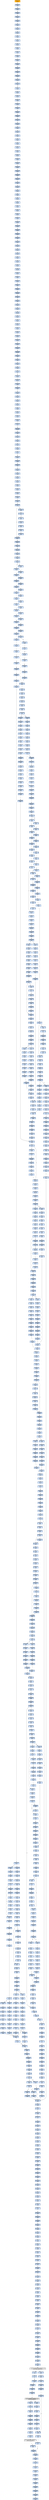 strict digraph G {
	graph [bgcolor=transparent,
		name=G
	];
	node [color=lightsteelblue,
		fillcolor=lightsteelblue,
		shape=rectangle,
		style=filled
	];
	"0x0044120b"	[color=lightgrey,
		fillcolor=orange,
		label="0x0044120b
pusha"];
	"0x0044120c"	[label="0x0044120c
call"];
	"0x0044120b" -> "0x0044120c"	[color="#000000"];
	"0x00441211"	[label="0x00441211
popl"];
	"0x0044120c" -> "0x00441211"	[color="#000000"];
	"0x00441212"	[label="0x00441212
addl"];
	"0x00441211" -> "0x00441212"	[color="#000000"];
	"0x00441217"	[label="0x00441217
movl"];
	"0x00441212" -> "0x00441217"	[color="#000000"];
	"0x00441219"	[label="0x00441219
addl"];
	"0x00441217" -> "0x00441219"	[color="#000000"];
	"0x0044121b"	[label="0x0044121b
subl"];
	"0x00441219" -> "0x0044121b"	[color="#000000"];
	"0x0044121d"	[label="0x0044121d
movl"];
	"0x0044121b" -> "0x0044121d"	[color="#000000"];
	"0x0044121f"	[label="0x0044121f
lodsw"];
	"0x0044121d" -> "0x0044121f"	[color="#000000"];
	"0x00441221"	[label="0x00441221
shll"];
	"0x0044121f" -> "0x00441221"	[color="#000000"];
	"0x00441224"	[label="0x00441224
movl"];
	"0x00441221" -> "0x00441224"	[color="#000000"];
	"0x00441226"	[label="0x00441226
pushl"];
	"0x00441224" -> "0x00441226"	[color="#000000"];
	"0x00441227"	[label="0x00441227
lodsl"];
	"0x00441226" -> "0x00441227"	[color="#000000"];
	"0x00441228"	[label="0x00441228
subl"];
	"0x00441227" -> "0x00441228"	[color="#000000"];
	"0x0044122a"	[label="0x0044122a
addl"];
	"0x00441228" -> "0x0044122a"	[color="#000000"];
	"0x0044122c"	[label="0x0044122c
movl"];
	"0x0044122a" -> "0x0044122c"	[color="#000000"];
	"0x0044122e"	[label="0x0044122e
pushl"];
	"0x0044122c" -> "0x0044122e"	[color="#000000"];
	"0x0044122f"	[label="0x0044122f
pushl"];
	"0x0044122e" -> "0x0044122f"	[color="#000000"];
	"0x00441230"	[label="0x00441230
decl"];
	"0x0044122f" -> "0x00441230"	[color="#000000"];
	"0x00441231"	[label="0x00441231
movb"];
	"0x00441230" -> "0x00441231"	[color="#000000"];
	"0x00441235"	[label="0x00441235
movb"];
	"0x00441231" -> "0x00441235"	[color="#000000"];
	"0x00441238"	[label="0x00441238
jne"];
	"0x00441235" -> "0x00441238"	[color="#000000"];
	"0x0044123a"	[label="0x0044123a
subl"];
	"0x00441238" -> "0x0044123a"	[color="#000000",
		label=F];
	"0x0044123c"	[label="0x0044123c
lodsb"];
	"0x0044123a" -> "0x0044123c"	[color="#000000"];
	"0x0044123d"	[label="0x0044123d
movl"];
	"0x0044123c" -> "0x0044123d"	[color="#000000"];
	"0x0044123f"	[label="0x0044123f
andb"];
	"0x0044123d" -> "0x0044123f"	[color="#000000"];
	"0x00441242"	[label="0x00441242
andb"];
	"0x0044123f" -> "0x00441242"	[color="#000000"];
	"0x00441244"	[label="0x00441244
shll"];
	"0x00441242" -> "0x00441244"	[color="#000000"];
	"0x00441247"	[label="0x00441247
movb"];
	"0x00441244" -> "0x00441247"	[color="#000000"];
	"0x00441249"	[label="0x00441249
lodsb"];
	"0x00441247" -> "0x00441249"	[color="#000000"];
	"0x0044124a"	[label="0x0044124a
orl"];
	"0x00441249" -> "0x0044124a"	[color="#000000"];
	"0x0044124c"	[label="0x0044124c
pushl"];
	"0x0044124a" -> "0x0044124c"	[color="#000000"];
	"0x0044124d"	[label="0x0044124d
addb"];
	"0x0044124c" -> "0x0044124d"	[color="#000000"];
	"0x0044124f"	[label="0x0044124f
movl"];
	"0x0044124d" -> "0x0044124f"	[color="#000000"];
	"0x00441254"	[label="0x00441254
shll"];
	"0x0044124f" -> "0x00441254"	[color="#000000"];
	"0x00441256"	[label="0x00441256
popl"];
	"0x00441254" -> "0x00441256"	[color="#000000"];
	"0x00441257"	[label="0x00441257
popl"];
	"0x00441256" -> "0x00441257"	[color="#000000"];
	"0x00441258"	[label="0x00441258
movl"];
	"0x00441257" -> "0x00441258"	[color="#000000"];
	"0x0044125a"	[label="0x0044125a
leal"];
	"0x00441258" -> "0x0044125a"	[color="#000000"];
	"0x00441261"	[label="0x00441261
pushl"];
	"0x0044125a" -> "0x00441261"	[color="#000000"];
	"0x00441262"	[label="0x00441262
subl"];
	"0x00441261" -> "0x00441262"	[color="#000000"];
	"0x00441264"	[label="0x00441264
pushl"];
	"0x00441262" -> "0x00441264"	[color="#000000"];
	"0x00441265"	[label="0x00441265
pushl"];
	"0x00441264" -> "0x00441265"	[color="#000000"];
	"0x00441266"	[label="0x00441266
movl"];
	"0x00441265" -> "0x00441266"	[color="#000000"];
	"0x00441268"	[label="0x00441268
pushl"];
	"0x00441266" -> "0x00441268"	[color="#000000"];
	"0x00441269"	[label="0x00441269
movw"];
	"0x00441268" -> "0x00441269"	[color="#000000"];
	"0x0044126c"	[label="0x0044126c
shll"];
	"0x00441269" -> "0x0044126c"	[color="#000000"];
	"0x0044126f"	[label="0x0044126f
pushl"];
	"0x0044126c" -> "0x0044126f"	[color="#000000"];
	"0x00441270"	[label="0x00441270
pushl"];
	"0x0044126f" -> "0x00441270"	[color="#000000"];
	"0x00441271"	[label="0x00441271
addl"];
	"0x00441270" -> "0x00441271"	[color="#000000"];
	"0x00441274"	[label="0x00441274
pushl"];
	"0x00441271" -> "0x00441274"	[color="#000000"];
	"0x00441275"	[label="0x00441275
pushl"];
	"0x00441274" -> "0x00441275"	[color="#000000"];
	"0x00441276"	[label="0x00441276
addl"];
	"0x00441275" -> "0x00441276"	[color="#000000"];
	"0x00441279"	[label="0x00441279
pushl"];
	"0x00441276" -> "0x00441279"	[color="#000000"];
	"0x0044127a"	[label="0x0044127a
pushl"];
	"0x00441279" -> "0x0044127a"	[color="#000000"];
	"0x0044127b"	[label="0x0044127b
call"];
	"0x0044127a" -> "0x0044127b"	[color="#000000"];
	"0x004412de"	[label="0x004412de
pushl"];
	"0x0044127b" -> "0x004412de"	[color="#000000"];
	"0x004412df"	[label="0x004412df
pushl"];
	"0x004412de" -> "0x004412df"	[color="#000000"];
	"0x004412e0"	[label="0x004412e0
pushl"];
	"0x004412df" -> "0x004412e0"	[color="#000000"];
	"0x004412e1"	[label="0x004412e1
pushl"];
	"0x004412e0" -> "0x004412e1"	[color="#000000"];
	"0x004412e2"	[label="0x004412e2
subl"];
	"0x004412e1" -> "0x004412e2"	[color="#000000"];
	"0x004412e5"	[label="0x004412e5
movl"];
	"0x004412e2" -> "0x004412e5"	[color="#000000"];
	"0x004412ec"	[label="0x004412ec
movl"];
	"0x004412e5" -> "0x004412ec"	[color="#000000"];
	"0x004412f4"	[label="0x004412f4
movb"];
	"0x004412ec" -> "0x004412f4"	[color="#000000"];
	"0x004412f9"	[label="0x004412f9
movl"];
	"0x004412f4" -> "0x004412f9"	[color="#000000"];
	"0x00441300"	[label="0x00441300
leal"];
	"0x004412f9" -> "0x00441300"	[color="#000000"];
	"0x00441303"	[label="0x00441303
movl"];
	"0x00441300" -> "0x00441303"	[color="#000000"];
	"0x00441307"	[label="0x00441307
movl"];
	"0x00441303" -> "0x00441307"	[color="#000000"];
	"0x0044130c"	[label="0x0044130c
movzbl"];
	"0x00441307" -> "0x0044130c"	[color="#000000"];
	"0x00441310"	[label="0x00441310
movl"];
	"0x0044130c" -> "0x00441310"	[color="#000000"];
	"0x00441312"	[label="0x00441312
shll"];
	"0x00441310" -> "0x00441312"	[color="#000000"];
	"0x00441314"	[label="0x00441314
movl"];
	"0x00441312" -> "0x00441314"	[color="#000000"];
	"0x00441316"	[label="0x00441316
decl"];
	"0x00441314" -> "0x00441316"	[color="#000000"];
	"0x00441317"	[label="0x00441317
movl"];
	"0x00441316" -> "0x00441317"	[color="#000000"];
	"0x0044131b"	[label="0x0044131b
movzbl"];
	"0x00441317" -> "0x0044131b"	[color="#000000"];
	"0x0044131f"	[label="0x0044131f
shll"];
	"0x0044131b" -> "0x0044131f"	[color="#000000"];
	"0x00441321"	[label="0x00441321
decl"];
	"0x0044131f" -> "0x00441321"	[color="#000000"];
	"0x00441322"	[label="0x00441322
movl"];
	"0x00441321" -> "0x00441322"	[color="#000000"];
	"0x00441326"	[label="0x00441326
movl"];
	"0x00441322" -> "0x00441326"	[color="#000000"];
	"0x0044132d"	[label="0x0044132d
movzbl"];
	"0x00441326" -> "0x0044132d"	[color="#000000"];
	"0x00441330"	[label="0x00441330
movl"];
	"0x0044132d" -> "0x00441330"	[color="#000000"];
	"0x00441337"	[label="0x00441337
movl"];
	"0x00441330" -> "0x00441337"	[color="#000000"];
	"0x0044133f"	[label="0x0044133f
movl"];
	"0x00441337" -> "0x0044133f"	[color="#000000"];
	"0x00441345"	[label="0x00441345
movl"];
	"0x0044133f" -> "0x00441345"	[color="#000000"];
	"0x0044134a"	[label="0x0044134a
movl"];
	"0x00441345" -> "0x0044134a"	[color="#000000"];
	"0x0044134e"	[label="0x0044134e
movl"];
	"0x0044134a" -> "0x0044134e"	[color="#000000"];
	"0x00441356"	[label="0x00441356
movl"];
	"0x0044134e" -> "0x00441356"	[color="#000000"];
	"0x0044135e"	[label="0x0044135e
movl"];
	"0x00441356" -> "0x0044135e"	[color="#000000"];
	"0x00441366"	[label="0x00441366
movl"];
	"0x0044135e" -> "0x00441366"	[color="#000000"];
	"0x0044136e"	[label="0x0044136e
movzbl"];
	"0x00441366" -> "0x0044136e"	[color="#000000"];
	"0x00441372"	[label="0x00441372
addl"];
	"0x0044136e" -> "0x00441372"	[color="#000000"];
	"0x00441374"	[label="0x00441374
shll"];
	"0x00441372" -> "0x00441374"	[color="#000000"];
	"0x00441376"	[label="0x00441376
leal"];
	"0x00441374" -> "0x00441376"	[color="#000000"];
	"0x0044137c"	[label="0x0044137c
cmpl"];
	"0x00441376" -> "0x0044137c"	[color="#000000"];
	"0x00441380"	[label="0x00441380
jae"];
	"0x0044137c" -> "0x00441380"	[color="#000000"];
	"0x00441382"	[label="0x00441382
movl"];
	"0x00441380" -> "0x00441382"	[color="#000000",
		label=F];
	"0x00441386"	[label="0x00441386
movw"];
	"0x00441382" -> "0x00441386"	[color="#000000"];
	"0x0044138b"	[label="0x0044138b
addl"];
	"0x00441386" -> "0x0044138b"	[color="#000000"];
	"0x0044138e"	[label="0x0044138e
loop"];
	"0x0044138b" -> "0x0044138e"	[color="#000000"];
	"0x00441390"	[label="0x00441390
movl"];
	"0x0044138e" -> "0x00441390"	[color="#000000",
		label=F];
	"0x00441397"	[label="0x00441397
xorl"];
	"0x00441390" -> "0x00441397"	[color="#000000"];
	"0x00441399"	[label="0x00441399
movl"];
	"0x00441397" -> "0x00441399"	[color="#000000"];
	"0x004413a1"	[label="0x004413a1
movl"];
	"0x00441399" -> "0x004413a1"	[color="#000000"];
	"0x004413a3"	[label="0x004413a3
addl"];
	"0x004413a1" -> "0x004413a3"	[color="#000000"];
	"0x004413aa"	[label="0x004413aa
movl"];
	"0x004413a3" -> "0x004413aa"	[color="#000000"];
	"0x004413ae"	[label="0x004413ae
xorl"];
	"0x004413aa" -> "0x004413ae"	[color="#000000"];
	"0x004413b0"	[label="0x004413b0
cmpl"];
	"0x004413ae" -> "0x004413b0"	[color="#000000"];
	"0x004413b4"	[label="0x004413b4
je"];
	"0x004413b0" -> "0x004413b4"	[color="#000000"];
	"0x004413ba"	[label="0x004413ba
movzbl"];
	"0x004413b4" -> "0x004413ba"	[color="#000000",
		label=F];
	"0x004413bd"	[label="0x004413bd
shll"];
	"0x004413ba" -> "0x004413bd"	[color="#000000"];
	"0x004413c0"	[label="0x004413c0
incl"];
	"0x004413bd" -> "0x004413c0"	[color="#000000"];
	"0x004413c1"	[label="0x004413c1
incl"];
	"0x004413c0" -> "0x004413c1"	[color="#000000"];
	"0x004413c2"	[label="0x004413c2
orl"];
	"0x004413c1" -> "0x004413c2"	[color="#000000"];
	"0x004413c4"	[label="0x004413c4
cmpl"];
	"0x004413c2" -> "0x004413c4"	[color="#000000"];
	"0x004413c7"	[label="0x004413c7
jle"];
	"0x004413c4" -> "0x004413c7"	[color="#000000"];
	"0x004413c9"	[label="0x004413c9
movl"];
	"0x004413c7" -> "0x004413c9"	[color="#000000",
		label=F];
	"0x004413d0"	[label="0x004413d0
cmpl"];
	"0x004413c9" -> "0x004413d0"	[color="#000000"];
	"0x004413d4"	[label="0x004413d4
jae"];
	"0x004413d0" -> "0x004413d4"	[color="#000000"];
	"0x004413da"	[label="0x004413da
movl"];
	"0x004413d4" -> "0x004413da"	[color="#000000",
		label=F];
	"0x004413de"	[label="0x004413de
andl"];
	"0x004413da" -> "0x004413de"	[color="#000000"];
	"0x004413e2"	[label="0x004413e2
movl"];
	"0x004413de" -> "0x004413e2"	[color="#000000"];
	"0x004413e6"	[label="0x004413e6
movl"];
	"0x004413e2" -> "0x004413e6"	[color="#000000"];
	"0x004413ea"	[label="0x004413ea
shll"];
	"0x004413e6" -> "0x004413ea"	[color="#000000"];
	"0x004413ed"	[label="0x004413ed
movl"];
	"0x004413ea" -> "0x004413ed"	[color="#000000"];
	"0x004413f1"	[label="0x004413f1
addl"];
	"0x004413ed" -> "0x004413f1"	[color="#000000"];
	"0x004413f3"	[label="0x004413f3
cmpl"];
	"0x004413f1" -> "0x004413f3"	[color="#000000"];
	"0x004413fb"	[label="0x004413fb
leal"];
	"0x004413f3" -> "0x004413fb"	[color="#000000"];
	"0x004413fe"	[label="0x004413fe
ja"];
	"0x004413fb" -> "0x004413fe"	[color="#000000"];
	"0x00441418"	[label="0x00441418
movl"];
	"0x004413fe" -> "0x00441418"	[color="#000000",
		label=T];
	"0x00441400"	[label="0x00441400
cmpl"];
	"0x004413fe" -> "0x00441400"	[color="#000000",
		label=F];
	"0x0044141c"	[label="0x0044141c
movw"];
	"0x00441418" -> "0x0044141c"	[color="#000000"];
	"0x00441420"	[label="0x00441420
shrl"];
	"0x0044141c" -> "0x00441420"	[color="#000000"];
	"0x00441423"	[label="0x00441423
movzwl"];
	"0x00441420" -> "0x00441423"	[color="#000000"];
	"0x00441426"	[label="0x00441426
imull"];
	"0x00441423" -> "0x00441426"	[color="#000000"];
	"0x00441429"	[label="0x00441429
cmpl"];
	"0x00441426" -> "0x00441429"	[color="#000000"];
	"0x0044142b"	[label="0x0044142b
jae"];
	"0x00441429" -> "0x0044142b"	[color="#000000"];
	"0x00441431"	[label="0x00441431
movl"];
	"0x0044142b" -> "0x00441431"	[color="#000000",
		label=F];
	"0x0044160e"	[label="0x0044160e
movl"];
	"0x0044142b" -> "0x0044160e"	[color="#000000",
		label=T];
	"0x00441435"	[label="0x00441435
movl"];
	"0x00441431" -> "0x00441435"	[color="#000000"];
	"0x0044143a"	[label="0x0044143a
subl"];
	"0x00441435" -> "0x0044143a"	[color="#000000"];
	"0x0044143c"	[label="0x0044143c
movb"];
	"0x0044143a" -> "0x0044143c"	[color="#000000"];
	"0x00441440"	[label="0x00441440
sarl"];
	"0x0044143c" -> "0x00441440"	[color="#000000"];
	"0x00441443"	[label="0x00441443
movl"];
	"0x00441440" -> "0x00441443"	[color="#000000"];
	"0x00441448"	[label="0x00441448
leal"];
	"0x00441443" -> "0x00441448"	[color="#000000"];
	"0x0044144b"	[label="0x0044144b
movzbl"];
	"0x00441448" -> "0x0044144b"	[color="#000000"];
	"0x00441450"	[label="0x00441450
movw"];
	"0x0044144b" -> "0x00441450"	[color="#000000"];
	"0x00441454"	[label="0x00441454
movl"];
	"0x00441450" -> "0x00441454"	[color="#000000"];
	"0x00441458"	[label="0x00441458
andl"];
	"0x00441454" -> "0x00441458"	[color="#000000"];
	"0x0044145c"	[label="0x0044145c
movl"];
	"0x00441458" -> "0x0044145c"	[color="#000000"];
	"0x00441460"	[label="0x00441460
shll"];
	"0x0044145c" -> "0x00441460"	[color="#000000"];
	"0x00441462"	[label="0x00441462
movl"];
	"0x00441460" -> "0x00441462"	[color="#000000"];
	"0x00441467"	[label="0x00441467
subl"];
	"0x00441462" -> "0x00441467"	[color="#000000"];
	"0x0044146b"	[label="0x0044146b
sarl"];
	"0x00441467" -> "0x0044146b"	[color="#000000"];
	"0x0044146d"	[label="0x0044146d
addl"];
	"0x0044146b" -> "0x0044146d"	[color="#000000"];
	"0x0044146f"	[label="0x0044146f
imull"];
	"0x0044146d" -> "0x0044146f"	[color="#000000"];
	"0x00441475"	[label="0x00441475
cmpl"];
	"0x0044146f" -> "0x00441475"	[color="#000000"];
	"0x0044147a"	[label="0x0044147a
leal"];
	"0x00441475" -> "0x0044147a"	[color="#000000"];
	"0x00441481"	[label="0x00441481
movl"];
	"0x0044147a" -> "0x00441481"	[color="#000000"];
	"0x00441485"	[label="0x00441485
jle"];
	"0x00441481" -> "0x00441485"	[color="#000000"];
	"0x00441555"	[label="0x00441555
leal"];
	"0x00441485" -> "0x00441555"	[color="#000000",
		label=T];
	"0x0044148b"	[label="0x0044148b
movl"];
	"0x00441485" -> "0x0044148b"	[color="#000000",
		label=F];
	"0x00441558"	[label="0x00441558
movl"];
	"0x00441555" -> "0x00441558"	[color="#000000"];
	"0x0044155c"	[label="0x0044155c
addl"];
	"0x00441558" -> "0x0044155c"	[color="#000000"];
	"0x0044155e"	[label="0x0044155e
cmpl"];
	"0x0044155c" -> "0x0044155e"	[color="#000000"];
	"0x00441566"	[label="0x00441566
ja"];
	"0x0044155e" -> "0x00441566"	[color="#000000"];
	"0x00441580"	[label="0x00441580
movl"];
	"0x00441566" -> "0x00441580"	[color="#000000",
		label=T];
	"0x00441568"	[label="0x00441568
cmpl"];
	"0x00441566" -> "0x00441568"	[color="#000000",
		label=F];
	"0x00441584"	[label="0x00441584
movw"];
	"0x00441580" -> "0x00441584"	[color="#000000"];
	"0x00441588"	[label="0x00441588
shrl"];
	"0x00441584" -> "0x00441588"	[color="#000000"];
	"0x0044158b"	[label="0x0044158b
movzwl"];
	"0x00441588" -> "0x0044158b"	[color="#000000"];
	"0x0044158e"	[label="0x0044158e
imull"];
	"0x0044158b" -> "0x0044158e"	[color="#000000"];
	"0x00441591"	[label="0x00441591
cmpl"];
	"0x0044158e" -> "0x00441591"	[color="#000000"];
	"0x00441593"	[label="0x00441593
jae"];
	"0x00441591" -> "0x00441593"	[color="#000000"];
	"0x00441595"	[label="0x00441595
movl"];
	"0x00441593" -> "0x00441595"	[color="#000000",
		label=F];
	"0x004415ae"	[label="0x004415ae
subl"];
	"0x00441593" -> "0x004415ae"	[color="#000000",
		label=T];
	"0x00441599"	[label="0x00441599
movl"];
	"0x00441595" -> "0x00441599"	[color="#000000"];
	"0x0044159e"	[label="0x0044159e
subl"];
	"0x00441599" -> "0x0044159e"	[color="#000000"];
	"0x004415a0"	[label="0x004415a0
movl"];
	"0x0044159e" -> "0x004415a0"	[color="#000000"];
	"0x004415a2"	[label="0x004415a2
sarl"];
	"0x004415a0" -> "0x004415a2"	[color="#000000"];
	"0x004415a5"	[label="0x004415a5
leal"];
	"0x004415a2" -> "0x004415a5"	[color="#000000"];
	"0x004415a8"	[label="0x004415a8
movw"];
	"0x004415a5" -> "0x004415a8"	[color="#000000"];
	"0x004415ac"	[label="0x004415ac
jmp"];
	"0x004415a8" -> "0x004415ac"	[color="#000000"];
	"0x0044154d"	[label="0x0044154d
cmpl"];
	"0x004415ac" -> "0x0044154d"	[color="#000000"];
	"0x00441553"	[label="0x00441553
jg"];
	"0x0044154d" -> "0x00441553"	[color="#000000"];
	"0x004415c6"	[label="0x004415c6
movl"];
	"0x00441553" -> "0x004415c6"	[color="#000000",
		label=T];
	"0x004415b2"	[label="0x004415b2
subl"];
	"0x004415ae" -> "0x004415b2"	[color="#000000"];
	"0x004415b4"	[label="0x004415b4
movl"];
	"0x004415b2" -> "0x004415b4"	[color="#000000"];
	"0x004415b6"	[label="0x004415b6
leal"];
	"0x004415b4" -> "0x004415b6"	[color="#000000"];
	"0x004415b9"	[label="0x004415b9
shrw"];
	"0x004415b6" -> "0x004415b9"	[color="#000000"];
	"0x004415bd"	[label="0x004415bd
subw"];
	"0x004415b9" -> "0x004415bd"	[color="#000000"];
	"0x004415c0"	[label="0x004415c0
movw"];
	"0x004415bd" -> "0x004415c0"	[color="#000000"];
	"0x004415c4"	[label="0x004415c4
jmp"];
	"0x004415c0" -> "0x004415c4"	[color="#000000"];
	"0x004415c4" -> "0x0044154d"	[color="#000000"];
	"0x004415ca"	[label="0x004415ca
movl"];
	"0x004415c6" -> "0x004415ca"	[color="#000000"];
	"0x004415cc"	[label="0x004415cc
movl"];
	"0x004415ca" -> "0x004415cc"	[color="#000000"];
	"0x004415d3"	[label="0x004415d3
movb"];
	"0x004415cc" -> "0x004415d3"	[color="#000000"];
	"0x004415d7"	[label="0x004415d7
movb"];
	"0x004415d3" -> "0x004415d7"	[color="#000000"];
	"0x004415da"	[label="0x004415da
incl"];
	"0x004415d7" -> "0x004415da"	[color="#000000"];
	"0x004415db"	[label="0x004415db
cmpl"];
	"0x004415da" -> "0x004415db"	[color="#000000"];
	"0x004415e0"	[label="0x004415e0
movl"];
	"0x004415db" -> "0x004415e0"	[color="#000000"];
	"0x004415e4"	[label="0x004415e4
jg"];
	"0x004415e0" -> "0x004415e4"	[color="#000000"];
	"0x004415e6"	[label="0x004415e6
movl"];
	"0x004415e4" -> "0x004415e6"	[color="#000000",
		label=F];
	"0x004415f3"	[label="0x004415f3
cmpl"];
	"0x004415e4" -> "0x004415f3"	[color="#000000",
		label=T];
	"0x004415ee"	[label="0x004415ee
jmp"];
	"0x004415e6" -> "0x004415ee"	[color="#000000"];
	"0x00441d0f"	[label="0x00441d0f
movl"];
	"0x004415ee" -> "0x00441d0f"	[color="#000000"];
	"0x00441d16"	[label="0x00441d16
cmpl"];
	"0x00441d0f" -> "0x00441d16"	[color="#000000"];
	"0x00441d1a"	[label="0x00441d1a
jb"];
	"0x00441d16" -> "0x00441d1a"	[color="#000000"];
	"0x00441d20"	[label="0x00441d20
cmpl"];
	"0x00441d1a" -> "0x00441d20"	[color="#000000",
		label=F];
	"0x00441404"	[label="0x00441404
je"];
	"0x00441400" -> "0x00441404"	[color="#000000"];
	"0x0044140a"	[label="0x0044140a
shll"];
	"0x00441404" -> "0x0044140a"	[color="#000000",
		label=F];
	"0x0044140f"	[label="0x0044140f
movzbl"];
	"0x0044140a" -> "0x0044140f"	[color="#000000"];
	"0x00441412"	[label="0x00441412
shll"];
	"0x0044140f" -> "0x00441412"	[color="#000000"];
	"0x00441415"	[label="0x00441415
incl"];
	"0x00441412" -> "0x00441415"	[color="#000000"];
	"0x00441416"	[label="0x00441416
orl"];
	"0x00441415" -> "0x00441416"	[color="#000000"];
	"0x00441416" -> "0x00441418"	[color="#000000"];
	"0x0044156c"	[label="0x0044156c
je"];
	"0x00441568" -> "0x0044156c"	[color="#000000"];
	"0x00441572"	[label="0x00441572
shll"];
	"0x0044156c" -> "0x00441572"	[color="#000000",
		label=F];
	"0x00441577"	[label="0x00441577
movzbl"];
	"0x00441572" -> "0x00441577"	[color="#000000"];
	"0x0044157a"	[label="0x0044157a
shll"];
	"0x00441577" -> "0x0044157a"	[color="#000000"];
	"0x0044157d"	[label="0x0044157d
incl"];
	"0x0044157a" -> "0x0044157d"	[color="#000000"];
	"0x0044157e"	[label="0x0044157e
orl"];
	"0x0044157d" -> "0x0044157e"	[color="#000000"];
	"0x0044157e" -> "0x00441580"	[color="#000000"];
	"0x00441612"	[label="0x00441612
subl"];
	"0x0044160e" -> "0x00441612"	[color="#000000"];
	"0x00441614"	[label="0x00441614
movl"];
	"0x00441612" -> "0x00441614"	[color="#000000"];
	"0x00441618"	[label="0x00441618
subl"];
	"0x00441614" -> "0x00441618"	[color="#000000"];
	"0x0044161a"	[label="0x0044161a
movl"];
	"0x00441618" -> "0x0044161a"	[color="#000000"];
	"0x0044161c"	[label="0x0044161c
shrw"];
	"0x0044161a" -> "0x0044161c"	[color="#000000"];
	"0x00441620"	[label="0x00441620
subw"];
	"0x0044161c" -> "0x00441620"	[color="#000000"];
	"0x00441623"	[label="0x00441623
cmpl"];
	"0x00441620" -> "0x00441623"	[color="#000000"];
	"0x00441629"	[label="0x00441629
movw"];
	"0x00441623" -> "0x00441629"	[color="#000000"];
	"0x0044162d"	[label="0x0044162d
movl"];
	"0x00441629" -> "0x0044162d"	[color="#000000"];
	"0x00441631"	[label="0x00441631
leal"];
	"0x0044162d" -> "0x00441631"	[color="#000000"];
	"0x00441635"	[label="0x00441635
movl"];
	"0x00441631" -> "0x00441635"	[color="#000000"];
	"0x00441639"	[label="0x00441639
ja"];
	"0x00441635" -> "0x00441639"	[color="#000000"];
	"0x0044163b"	[label="0x0044163b
cmpl"];
	"0x00441639" -> "0x0044163b"	[color="#000000",
		label=F];
	"0x00441651"	[label="0x00441651
movl"];
	"0x00441639" -> "0x00441651"	[color="#000000",
		label=T];
	"0x0044163f"	[label="0x0044163f
je"];
	"0x0044163b" -> "0x0044163f"	[color="#000000"];
	"0x00441645"	[label="0x00441645
movzbl"];
	"0x0044163f" -> "0x00441645"	[color="#000000",
		label=F];
	"0x00441648"	[label="0x00441648
shll"];
	"0x00441645" -> "0x00441648"	[color="#000000"];
	"0x0044164b"	[label="0x0044164b
shll"];
	"0x00441648" -> "0x0044164b"	[color="#000000"];
	"0x0044164e"	[label="0x0044164e
incl"];
	"0x0044164b" -> "0x0044164e"	[color="#000000"];
	"0x0044164f"	[label="0x0044164f
orl"];
	"0x0044164e" -> "0x0044164f"	[color="#000000"];
	"0x0044164f" -> "0x00441651"	[color="#000000"];
	"0x00441655"	[label="0x00441655
movl"];
	"0x00441651" -> "0x00441655"	[color="#000000"];
	"0x00441657"	[label="0x00441657
shrl"];
	"0x00441655" -> "0x00441657"	[color="#000000"];
	"0x0044165a"	[label="0x0044165a
movw"];
	"0x00441657" -> "0x0044165a"	[color="#000000"];
	"0x00441661"	[label="0x00441661
movzwl"];
	"0x0044165a" -> "0x00441661"	[color="#000000"];
	"0x00441664"	[label="0x00441664
imull"];
	"0x00441661" -> "0x00441664"	[color="#000000"];
	"0x00441667"	[label="0x00441667
cmpl"];
	"0x00441664" -> "0x00441667"	[color="#000000"];
	"0x00441669"	[label="0x00441669
jae"];
	"0x00441667" -> "0x00441669"	[color="#000000"];
	"0x004416bd"	[label="0x004416bd
movl"];
	"0x00441669" -> "0x004416bd"	[color="#000000",
		label=T];
	"0x0044166b"	[label="0x0044166b
movl"];
	"0x00441669" -> "0x0044166b"	[color="#000000",
		label=F];
	"0x004416bf"	[label="0x004416bf
subl"];
	"0x004416bd" -> "0x004416bf"	[color="#000000"];
	"0x004416c1"	[label="0x004416c1
subl"];
	"0x004416bf" -> "0x004416c1"	[color="#000000"];
	"0x004416c3"	[label="0x004416c3
movl"];
	"0x004416c1" -> "0x004416c3"	[color="#000000"];
	"0x004416c5"	[label="0x004416c5
shrw"];
	"0x004416c3" -> "0x004416c5"	[color="#000000"];
	"0x004416c9"	[label="0x004416c9
movl"];
	"0x004416c5" -> "0x004416c9"	[color="#000000"];
	"0x004416cd"	[label="0x004416cd
subw"];
	"0x004416c9" -> "0x004416cd"	[color="#000000"];
	"0x004416d0"	[label="0x004416d0
cmpl"];
	"0x004416cd" -> "0x004416d0"	[color="#000000"];
	"0x004416d6"	[label="0x004416d6
movw"];
	"0x004416d0" -> "0x004416d6"	[color="#000000"];
	"0x004416dd"	[label="0x004416dd
ja"];
	"0x004416d6" -> "0x004416dd"	[color="#000000"];
	"0x004416f5"	[label="0x004416f5
movl"];
	"0x004416dd" -> "0x004416f5"	[color="#000000",
		label=T];
	"0x004416df"	[label="0x004416df
cmpl"];
	"0x004416dd" -> "0x004416df"	[color="#000000",
		label=F];
	"0x004416f9"	[label="0x004416f9
movl"];
	"0x004416f5" -> "0x004416f9"	[color="#000000"];
	"0x004416fb"	[label="0x004416fb
shrl"];
	"0x004416f9" -> "0x004416fb"	[color="#000000"];
	"0x004416fe"	[label="0x004416fe
movw"];
	"0x004416fb" -> "0x004416fe"	[color="#000000"];
	"0x00441705"	[label="0x00441705
movzwl"];
	"0x004416fe" -> "0x00441705"	[color="#000000"];
	"0x00441708"	[label="0x00441708
imull"];
	"0x00441705" -> "0x00441708"	[color="#000000"];
	"0x0044170b"	[label="0x0044170b
cmpl"];
	"0x00441708" -> "0x0044170b"	[color="#000000"];
	"0x0044170d"	[label="0x0044170d
jae"];
	"0x0044170b" -> "0x0044170d"	[color="#000000"];
	"0x00441713"	[label="0x00441713
movl"];
	"0x0044170d" -> "0x00441713"	[color="#000000",
		label=F];
	"0x004417f6"	[label="0x004417f6
movl"];
	"0x0044170d" -> "0x004417f6"	[color="#000000",
		label=T];
	"0x00441718"	[label="0x00441718
movl"];
	"0x00441713" -> "0x00441718"	[color="#000000"];
	"0x0044171a"	[label="0x0044171a
subl"];
	"0x00441718" -> "0x0044171a"	[color="#000000"];
	"0x0044171c"	[label="0x0044171c
movl"];
	"0x0044171a" -> "0x0044171c"	[color="#000000"];
	"0x00441724"	[label="0x00441724
movl"];
	"0x0044171c" -> "0x00441724"	[color="#000000"];
	"0x00441726"	[label="0x00441726
sarl"];
	"0x00441724" -> "0x00441726"	[color="#000000"];
	"0x00441729"	[label="0x00441729
leal"];
	"0x00441726" -> "0x00441729"	[color="#000000"];
	"0x0044172c"	[label="0x0044172c
movl"];
	"0x00441729" -> "0x0044172c"	[color="#000000"];
	"0x00441730"	[label="0x00441730
movw"];
	"0x0044172c" -> "0x00441730"	[color="#000000"];
	"0x00441737"	[label="0x00441737
movl"];
	"0x00441730" -> "0x00441737"	[color="#000000"];
	"0x0044173b"	[label="0x0044173b
movl"];
	"0x00441737" -> "0x0044173b"	[color="#000000"];
	"0x0044173f"	[label="0x0044173f
shll"];
	"0x0044173b" -> "0x0044173f"	[color="#000000"];
	"0x00441742"	[label="0x00441742
addl"];
	"0x0044173f" -> "0x00441742"	[color="#000000"];
	"0x00441746"	[label="0x00441746
cmpl"];
	"0x00441742" -> "0x00441746"	[color="#000000"];
	"0x0044174c"	[label="0x0044174c
leal"];
	"0x00441746" -> "0x0044174c"	[color="#000000"];
	"0x0044174f"	[label="0x0044174f
ja"];
	"0x0044174c" -> "0x0044174f"	[color="#000000"];
	"0x00441767"	[label="0x00441767
movw"];
	"0x0044174f" -> "0x00441767"	[color="#000000",
		label=T];
	"0x00441751"	[label="0x00441751
cmpl"];
	"0x0044174f" -> "0x00441751"	[color="#000000",
		label=F];
	"0x0044176e"	[label="0x0044176e
movl"];
	"0x00441767" -> "0x0044176e"	[color="#000000"];
	"0x00441770"	[label="0x00441770
shrl"];
	"0x0044176e" -> "0x00441770"	[color="#000000"];
	"0x00441773"	[label="0x00441773
movzwl"];
	"0x00441770" -> "0x00441773"	[color="#000000"];
	"0x00441776"	[label="0x00441776
imull"];
	"0x00441773" -> "0x00441776"	[color="#000000"];
	"0x00441779"	[label="0x00441779
cmpl"];
	"0x00441776" -> "0x00441779"	[color="#000000"];
	"0x0044177b"	[label="0x0044177b
jae"];
	"0x00441779" -> "0x0044177b"	[color="#000000"];
	"0x004417dd"	[label="0x004417dd
subl"];
	"0x0044177b" -> "0x004417dd"	[color="#000000",
		label=T];
	"0x0044177d"	[label="0x0044177d
subl"];
	"0x0044177b" -> "0x0044177d"	[color="#000000",
		label=F];
	"0x004417df"	[label="0x004417df
subl"];
	"0x004417dd" -> "0x004417df"	[color="#000000"];
	"0x004417e1"	[label="0x004417e1
movl"];
	"0x004417df" -> "0x004417e1"	[color="#000000"];
	"0x004417e3"	[label="0x004417e3
shrw"];
	"0x004417e1" -> "0x004417e3"	[color="#000000"];
	"0x004417e7"	[label="0x004417e7
subw"];
	"0x004417e3" -> "0x004417e7"	[color="#000000"];
	"0x004417ea"	[label="0x004417ea
movw"];
	"0x004417e7" -> "0x004417ea"	[color="#000000"];
	"0x004417f1"	[label="0x004417f1
jmp"];
	"0x004417ea" -> "0x004417f1"	[color="#000000"];
	"0x00441915"	[label="0x00441915
xorl"];
	"0x004417f1" -> "0x00441915"	[color="#000000"];
	"0x00441917"	[label="0x00441917
cmpl"];
	"0x00441915" -> "0x00441917"	[color="#000000"];
	"0x0044191c"	[label="0x0044191c
movl"];
	"0x00441917" -> "0x0044191c"	[color="#000000"];
	"0x00441920"	[label="0x00441920
setg"];
	"0x0044191c" -> "0x00441920"	[color="#000000"];
	"0x00441923"	[label="0x00441923
addl"];
	"0x00441920" -> "0x00441923"	[color="#000000"];
	"0x00441929"	[label="0x00441929
leal"];
	"0x00441923" -> "0x00441929"	[color="#000000"];
	"0x0044192d"	[label="0x0044192d
movl"];
	"0x00441929" -> "0x0044192d"	[color="#000000"];
	"0x00441931"	[label="0x00441931
cmpl"];
	"0x0044192d" -> "0x00441931"	[color="#000000"];
	"0x00441937"	[label="0x00441937
ja"];
	"0x00441931" -> "0x00441937"	[color="#000000"];
	"0x0044194f"	[label="0x0044194f
movw"];
	"0x00441937" -> "0x0044194f"	[color="#000000",
		label=T];
	"0x00441939"	[label="0x00441939
cmpl"];
	"0x00441937" -> "0x00441939"	[color="#000000",
		label=F];
	"0x00441952"	[label="0x00441952
movl"];
	"0x0044194f" -> "0x00441952"	[color="#000000"];
	"0x00441954"	[label="0x00441954
shrl"];
	"0x00441952" -> "0x00441954"	[color="#000000"];
	"0x00441957"	[label="0x00441957
movzwl"];
	"0x00441954" -> "0x00441957"	[color="#000000"];
	"0x0044195a"	[label="0x0044195a
imull"];
	"0x00441957" -> "0x0044195a"	[color="#000000"];
	"0x0044195d"	[label="0x0044195d
cmpl"];
	"0x0044195a" -> "0x0044195d"	[color="#000000"];
	"0x0044195f"	[label="0x0044195f
jae"];
	"0x0044195d" -> "0x0044195f"	[color="#000000"];
	"0x00441961"	[label="0x00441961
movl"];
	"0x0044195f" -> "0x00441961"	[color="#000000",
		label=F];
	"0x00441990"	[label="0x00441990
subl"];
	"0x0044195f" -> "0x00441990"	[color="#000000",
		label=T];
	"0x00441965"	[label="0x00441965
movl"];
	"0x00441961" -> "0x00441965"	[color="#000000"];
	"0x0044196a"	[label="0x0044196a
subl"];
	"0x00441965" -> "0x0044196a"	[color="#000000"];
	"0x0044196c"	[label="0x0044196c
shll"];
	"0x0044196a" -> "0x0044196c"	[color="#000000"];
	"0x00441971"	[label="0x00441971
sarl"];
	"0x0044196c" -> "0x00441971"	[color="#000000"];
	"0x00441974"	[label="0x00441974
movl"];
	"0x00441971" -> "0x00441974"	[color="#000000"];
	"0x0044197c"	[label="0x0044197c
leal"];
	"0x00441974" -> "0x0044197c"	[color="#000000"];
	"0x0044197f"	[label="0x0044197f
movw"];
	"0x0044197c" -> "0x0044197f"	[color="#000000"];
	"0x00441982"	[label="0x00441982
movl"];
	"0x0044197f" -> "0x00441982"	[color="#000000"];
	"0x00441986"	[label="0x00441986
leal"];
	"0x00441982" -> "0x00441986"	[color="#000000"];
	"0x0044198a"	[label="0x0044198a
movl"];
	"0x00441986" -> "0x0044198a"	[color="#000000"];
	"0x0044198e"	[label="0x0044198e
jmp"];
	"0x0044198a" -> "0x0044198e"	[color="#000000"];
	"0x00441a02"	[label="0x00441a02
movl"];
	"0x0044198e" -> "0x00441a02"	[color="#000000"];
	"0x00441a0a"	[label="0x00441a0a
jmp"];
	"0x00441a02" -> "0x00441a0a"	[color="#000000"];
	"0x00441a3b"	[label="0x00441a3b
movl"];
	"0x00441a0a" -> "0x00441a3b"	[color="#000000"];
	"0x00441a3f"	[label="0x00441a3f
movl"];
	"0x00441a3b" -> "0x00441a3f"	[color="#000000"];
	"0x00441a44"	[label="0x00441a44
movl"];
	"0x00441a3f" -> "0x00441a44"	[color="#000000"];
	"0x00441a48"	[label="0x00441a48
leal"];
	"0x00441a44" -> "0x00441a48"	[color="#000000"];
	"0x00441a4b"	[label="0x00441a4b
movl"];
	"0x00441a48" -> "0x00441a4b"	[color="#000000"];
	"0x00441a4f"	[label="0x00441a4f
addl"];
	"0x00441a4b" -> "0x00441a4f"	[color="#000000"];
	"0x00441a51"	[label="0x00441a51
cmpl"];
	"0x00441a4f" -> "0x00441a51"	[color="#000000"];
	"0x00441a59"	[label="0x00441a59
ja"];
	"0x00441a51" -> "0x00441a59"	[color="#000000"];
	"0x00441a73"	[label="0x00441a73
movl"];
	"0x00441a59" -> "0x00441a73"	[color="#000000",
		label=T];
	"0x00441a5b"	[label="0x00441a5b
cmpl"];
	"0x00441a59" -> "0x00441a5b"	[color="#000000",
		label=F];
	"0x00441a77"	[label="0x00441a77
movw"];
	"0x00441a73" -> "0x00441a77"	[color="#000000"];
	"0x00441a7a"	[label="0x00441a7a
shrl"];
	"0x00441a77" -> "0x00441a7a"	[color="#000000"];
	"0x00441a7d"	[label="0x00441a7d
movzwl"];
	"0x00441a7a" -> "0x00441a7d"	[color="#000000"];
	"0x00441a80"	[label="0x00441a80
imull"];
	"0x00441a7d" -> "0x00441a80"	[color="#000000"];
	"0x00441a83"	[label="0x00441a83
cmpl"];
	"0x00441a80" -> "0x00441a83"	[color="#000000"];
	"0x00441a85"	[label="0x00441a85
jae"];
	"0x00441a83" -> "0x00441a85"	[color="#000000"];
	"0x00441a87"	[label="0x00441a87
movl"];
	"0x00441a85" -> "0x00441a87"	[color="#000000",
		label=F];
	"0x00441a9f"	[label="0x00441a9f
subl"];
	"0x00441a85" -> "0x00441a9f"	[color="#000000",
		label=T];
	"0x00441a8b"	[label="0x00441a8b
movl"];
	"0x00441a87" -> "0x00441a8b"	[color="#000000"];
	"0x00441a90"	[label="0x00441a90
subl"];
	"0x00441a8b" -> "0x00441a90"	[color="#000000"];
	"0x00441a92"	[label="0x00441a92
sarl"];
	"0x00441a90" -> "0x00441a92"	[color="#000000"];
	"0x00441a95"	[label="0x00441a95
leal"];
	"0x00441a92" -> "0x00441a95"	[color="#000000"];
	"0x00441a98"	[label="0x00441a98
movl"];
	"0x00441a95" -> "0x00441a98"	[color="#000000"];
	"0x00441a9a"	[label="0x00441a9a
movw"];
	"0x00441a98" -> "0x00441a9a"	[color="#000000"];
	"0x00441a9d"	[label="0x00441a9d
jmp"];
	"0x00441a9a" -> "0x00441a9d"	[color="#000000"];
	"0x00441ab4"	[label="0x00441ab4
movl"];
	"0x00441a9d" -> "0x00441ab4"	[color="#000000"];
	"0x00441ab8"	[label="0x00441ab8
decl"];
	"0x00441ab4" -> "0x00441ab8"	[color="#000000"];
	"0x00441ab9"	[label="0x00441ab9
movl"];
	"0x00441ab8" -> "0x00441ab9"	[color="#000000"];
	"0x00441abd"	[label="0x00441abd
jne"];
	"0x00441ab9" -> "0x00441abd"	[color="#000000"];
	"0x00441abf"	[label="0x00441abf
movb"];
	"0x00441abd" -> "0x00441abf"	[color="#000000",
		label=F];
	"0x00441aa3"	[label="0x00441aa3
subl"];
	"0x00441a9f" -> "0x00441aa3"	[color="#000000"];
	"0x00441aa5"	[label="0x00441aa5
movl"];
	"0x00441aa3" -> "0x00441aa5"	[color="#000000"];
	"0x00441aa7"	[label="0x00441aa7
shrw"];
	"0x00441aa5" -> "0x00441aa7"	[color="#000000"];
	"0x00441aab"	[label="0x00441aab
subw"];
	"0x00441aa7" -> "0x00441aab"	[color="#000000"];
	"0x00441aae"	[label="0x00441aae
movw"];
	"0x00441aab" -> "0x00441aae"	[color="#000000"];
	"0x00441ab1"	[label="0x00441ab1
leal"];
	"0x00441aae" -> "0x00441ab1"	[color="#000000"];
	"0x00441ab1" -> "0x00441ab4"	[color="#000000"];
	"0x00441ac3"	[label="0x00441ac3
movl"];
	"0x00441abf" -> "0x00441ac3"	[color="#000000"];
	"0x00441ac8"	[label="0x00441ac8
shll"];
	"0x00441ac3" -> "0x00441ac8"	[color="#000000"];
	"0x00441aca"	[label="0x00441aca
subl"];
	"0x00441ac8" -> "0x00441aca"	[color="#000000"];
	"0x00441acc"	[label="0x00441acc
addl"];
	"0x00441aca" -> "0x00441acc"	[color="#000000"];
	"0x00441ad0"	[label="0x00441ad0
cmpl"];
	"0x00441acc" -> "0x00441ad0"	[color="#000000"];
	"0x00441ad5"	[label="0x00441ad5
movl"];
	"0x00441ad0" -> "0x00441ad5"	[color="#000000"];
	"0x00441ad9"	[label="0x00441ad9
jg"];
	"0x00441ad5" -> "0x00441ad9"	[color="#000000"];
	"0x00441cc6"	[label="0x00441cc6
movl"];
	"0x00441ad9" -> "0x00441cc6"	[color="#000000",
		label=T];
	"0x00441adf"	[label="0x00441adf
addl"];
	"0x00441ad9" -> "0x00441adf"	[color="#000000",
		label=F];
	"0x00441cca"	[label="0x00441cca
movl"];
	"0x00441cc6" -> "0x00441cca"	[color="#000000"];
	"0x00441cce"	[label="0x00441cce
addl"];
	"0x00441cca" -> "0x00441cce"	[color="#000000"];
	"0x00441cd1"	[label="0x00441cd1
cmpl"];
	"0x00441cce" -> "0x00441cd1"	[color="#000000"];
	"0x00441cd5"	[label="0x00441cd5
ja"];
	"0x00441cd1" -> "0x00441cd5"	[color="#000000"];
	"0x00441cd7"	[label="0x00441cd7
movl"];
	"0x00441cd5" -> "0x00441cd7"	[color="#000000",
		label=F];
	"0x00441cde"	[label="0x00441cde
movl"];
	"0x00441cd7" -> "0x00441cde"	[color="#000000"];
	"0x00441ce0"	[label="0x00441ce0
subl"];
	"0x00441cde" -> "0x00441ce0"	[color="#000000"];
	"0x00441ce4"	[label="0x00441ce4
addl"];
	"0x00441ce0" -> "0x00441ce4"	[color="#000000"];
	"0x00441ceb"	[label="0x00441ceb
leal"];
	"0x00441ce4" -> "0x00441ceb"	[color="#000000"];
	"0x00441cef"	[label="0x00441cef
movb"];
	"0x00441ceb" -> "0x00441cef"	[color="#000000"];
	"0x00441cf1"	[label="0x00441cf1
incl"];
	"0x00441cef" -> "0x00441cf1"	[color="#000000"];
	"0x00441cf2"	[label="0x00441cf2
movb"];
	"0x00441cf1" -> "0x00441cf2"	[color="#000000"];
	"0x00441cf6"	[label="0x00441cf6
movb"];
	"0x00441cf2" -> "0x00441cf6"	[color="#000000"];
	"0x00441cf8"	[label="0x00441cf8
incl"];
	"0x00441cf6" -> "0x00441cf8"	[color="#000000"];
	"0x00441cf9"	[label="0x00441cf9
incl"];
	"0x00441cf8" -> "0x00441cf9"	[color="#000000"];
	"0x00441cfd"	[label="0x00441cfd
decl"];
	"0x00441cf9" -> "0x00441cfd"	[color="#000000"];
	"0x00441cfe"	[label="0x00441cfe
je"];
	"0x00441cfd" -> "0x00441cfe"	[color="#000000"];
	"0x00441cfe" -> "0x00441d0f"	[color="#000000",
		label=T];
	"0x0044148f"	[label="0x0044148f
subl"];
	"0x0044148b" -> "0x0044148f"	[color="#000000"];
	"0x00441493"	[label="0x00441493
movl"];
	"0x0044148f" -> "0x00441493"	[color="#000000"];
	"0x0044149a"	[label="0x0044149a
movzbl"];
	"0x00441493" -> "0x0044149a"	[color="#000000"];
	"0x0044149e"	[label="0x0044149e
movl"];
	"0x0044149a" -> "0x0044149e"	[color="#000000"];
	"0x004414a2"	[label="0x004414a2
shll"];
	"0x0044149e" -> "0x004414a2"	[color="#000000"];
	"0x004414a6"	[label="0x004414a6
movl"];
	"0x004414a2" -> "0x004414a6"	[color="#000000"];
	"0x004414aa"	[label="0x004414aa
leal"];
	"0x004414a6" -> "0x004414aa"	[color="#000000"];
	"0x004414ad"	[label="0x004414ad
movl"];
	"0x004414aa" -> "0x004414ad"	[color="#000000"];
	"0x004414b1"	[label="0x004414b1
andl"];
	"0x004414ad" -> "0x004414b1"	[color="#000000"];
	"0x004414b7"	[label="0x004414b7
cmpl"];
	"0x004414b1" -> "0x004414b7"	[color="#000000"];
	"0x004414bf"	[label="0x004414bf
leal"];
	"0x004414b7" -> "0x004414bf"	[color="#000000"];
	"0x004414c3"	[label="0x004414c3
movl"];
	"0x004414bf" -> "0x004414c3"	[color="#000000"];
	"0x004414c7"	[label="0x004414c7
leal"];
	"0x004414c3" -> "0x004414c7"	[color="#000000"];
	"0x004414ca"	[label="0x004414ca
ja"];
	"0x004414c7" -> "0x004414ca"	[color="#000000"];
	"0x004414cc"	[label="0x004414cc
cmpl"];
	"0x004414ca" -> "0x004414cc"	[color="#000000",
		label=F];
	"0x004414e4"	[label="0x004414e4
movl"];
	"0x004414ca" -> "0x004414e4"	[color="#000000",
		label=T];
	"0x004414d0"	[label="0x004414d0
je"];
	"0x004414cc" -> "0x004414d0"	[color="#000000"];
	"0x004414d6"	[label="0x004414d6
shll"];
	"0x004414d0" -> "0x004414d6"	[color="#000000",
		label=F];
	"0x004414db"	[label="0x004414db
movzbl"];
	"0x004414d6" -> "0x004414db"	[color="#000000"];
	"0x004414de"	[label="0x004414de
shll"];
	"0x004414db" -> "0x004414de"	[color="#000000"];
	"0x004414e1"	[label="0x004414e1
incl"];
	"0x004414de" -> "0x004414e1"	[color="#000000"];
	"0x004414e2"	[label="0x004414e2
orl"];
	"0x004414e1" -> "0x004414e2"	[color="#000000"];
	"0x004414e2" -> "0x004414e4"	[color="#000000"];
	"0x004414e8"	[label="0x004414e8
movw"];
	"0x004414e4" -> "0x004414e8"	[color="#000000"];
	"0x004414ef"	[label="0x004414ef
shrl"];
	"0x004414e8" -> "0x004414ef"	[color="#000000"];
	"0x004414f2"	[label="0x004414f2
movzwl"];
	"0x004414ef" -> "0x004414f2"	[color="#000000"];
	"0x004414f5"	[label="0x004414f5
imull"];
	"0x004414f2" -> "0x004414f5"	[color="#000000"];
	"0x004414f8"	[label="0x004414f8
cmpl"];
	"0x004414f5" -> "0x004414f8"	[color="#000000"];
	"0x004414fa"	[label="0x004414fa
jae"];
	"0x004414f8" -> "0x004414fa"	[color="#000000"];
	"0x004414fc"	[label="0x004414fc
movl"];
	"0x004414fa" -> "0x004414fc"	[color="#000000",
		label=F];
	"0x0044151f"	[label="0x0044151f
subl"];
	"0x004414fa" -> "0x0044151f"	[color="#000000",
		label=T];
	"0x00441500"	[label="0x00441500
movl"];
	"0x004414fc" -> "0x00441500"	[color="#000000"];
	"0x00441505"	[label="0x00441505
subl"];
	"0x00441500" -> "0x00441505"	[color="#000000"];
	"0x00441507"	[label="0x00441507
movl"];
	"0x00441505" -> "0x00441507"	[color="#000000"];
	"0x00441509"	[label="0x00441509
sarl"];
	"0x00441507" -> "0x00441509"	[color="#000000"];
	"0x0044150c"	[label="0x0044150c
cmpl"];
	"0x00441509" -> "0x0044150c"	[color="#000000"];
	"0x00441511"	[label="0x00441511
leal"];
	"0x0044150c" -> "0x00441511"	[color="#000000"];
	"0x00441514"	[label="0x00441514
movw"];
	"0x00441511" -> "0x00441514"	[color="#000000"];
	"0x0044151b"	[label="0x0044151b
je"];
	"0x00441514" -> "0x0044151b"	[color="#000000"];
	"0x0044151d"	[label="0x0044151d
jmp"];
	"0x0044151b" -> "0x0044151d"	[color="#000000",
		label=F];
	"0x0044153f"	[label="0x0044153f
cmpl"];
	"0x0044151b" -> "0x0044153f"	[color="#000000",
		label=T];
	"0x0044151d" -> "0x0044154d"	[color="#000000"];
	"0x004415f8"	[label="0x004415f8
jg"];
	"0x004415f3" -> "0x004415f8"	[color="#000000"];
	"0x004415fa"	[label="0x004415fa
subl"];
	"0x004415f8" -> "0x004415fa"	[color="#000000",
		label=F];
	"0x00441604"	[label="0x00441604
subl"];
	"0x004415f8" -> "0x00441604"	[color="#000000",
		label=T];
	"0x004415ff"	[label="0x004415ff
jmp"];
	"0x004415fa" -> "0x004415ff"	[color="#000000"];
	"0x004415ff" -> "0x00441d0f"	[color="#000000"];
	"0x00441992"	[label="0x00441992
subl"];
	"0x00441990" -> "0x00441992"	[color="#000000"];
	"0x00441994"	[label="0x00441994
movl"];
	"0x00441992" -> "0x00441994"	[color="#000000"];
	"0x00441996"	[label="0x00441996
shrw"];
	"0x00441994" -> "0x00441996"	[color="#000000"];
	"0x0044199a"	[label="0x0044199a
subw"];
	"0x00441996" -> "0x0044199a"	[color="#000000"];
	"0x0044199d"	[label="0x0044199d
cmpl"];
	"0x0044199a" -> "0x0044199d"	[color="#000000"];
	"0x004419a3"	[label="0x004419a3
movw"];
	"0x0044199d" -> "0x004419a3"	[color="#000000"];
	"0x004419a6"	[label="0x004419a6
ja"];
	"0x004419a3" -> "0x004419a6"	[color="#000000"];
	"0x004419be"	[label="0x004419be
movw"];
	"0x004419a6" -> "0x004419be"	[color="#000000",
		label=T];
	"0x004419a8"	[label="0x004419a8
cmpl"];
	"0x004419a6" -> "0x004419a8"	[color="#000000",
		label=F];
	"0x004419c2"	[label="0x004419c2
movl"];
	"0x004419be" -> "0x004419c2"	[color="#000000"];
	"0x004419c4"	[label="0x004419c4
shrl"];
	"0x004419c2" -> "0x004419c4"	[color="#000000"];
	"0x004419c7"	[label="0x004419c7
movzwl"];
	"0x004419c4" -> "0x004419c7"	[color="#000000"];
	"0x004419ca"	[label="0x004419ca
imull"];
	"0x004419c7" -> "0x004419ca"	[color="#000000"];
	"0x004419cd"	[label="0x004419cd
cmpl"];
	"0x004419ca" -> "0x004419cd"	[color="#000000"];
	"0x004419cf"	[label="0x004419cf
jae"];
	"0x004419cd" -> "0x004419cf"	[color="#000000"];
	"0x004419d1"	[label="0x004419d1
movl"];
	"0x004419cf" -> "0x004419d1"	[color="#000000",
		label=F];
	"0x00441a0c"	[label="0x00441a0c
subl"];
	"0x004419cf" -> "0x00441a0c"	[color="#000000",
		label=T];
	"0x004419d5"	[label="0x004419d5
movl"];
	"0x004419d1" -> "0x004419d5"	[color="#000000"];
	"0x004419da"	[label="0x004419da
subl"];
	"0x004419d5" -> "0x004419da"	[color="#000000"];
	"0x004419dc"	[label="0x004419dc
shll"];
	"0x004419da" -> "0x004419dc"	[color="#000000"];
	"0x004419e1"	[label="0x004419e1
sarl"];
	"0x004419dc" -> "0x004419e1"	[color="#000000"];
	"0x004419e4"	[label="0x004419e4
movl"];
	"0x004419e1" -> "0x004419e4"	[color="#000000"];
	"0x004419ec"	[label="0x004419ec
leal"];
	"0x004419e4" -> "0x004419ec"	[color="#000000"];
	"0x004419ef"	[label="0x004419ef
movl"];
	"0x004419ec" -> "0x004419ef"	[color="#000000"];
	"0x004419f3"	[label="0x004419f3
movw"];
	"0x004419ef" -> "0x004419f3"	[color="#000000"];
	"0x004419f7"	[label="0x004419f7
leal"];
	"0x004419f3" -> "0x004419f7"	[color="#000000"];
	"0x004419fe"	[label="0x004419fe
movl"];
	"0x004419f7" -> "0x004419fe"	[color="#000000"];
	"0x004419fe" -> "0x00441a02"	[color="#000000"];
	"0x00441a5f"	[label="0x00441a5f
je"];
	"0x00441a5b" -> "0x00441a5f"	[color="#000000"];
	"0x00441a65"	[label="0x00441a65
shll"];
	"0x00441a5f" -> "0x00441a65"	[color="#000000",
		label=F];
	"0x00441a6a"	[label="0x00441a6a
movzbl"];
	"0x00441a65" -> "0x00441a6a"	[color="#000000"];
	"0x00441a6d"	[label="0x00441a6d
shll"];
	"0x00441a6a" -> "0x00441a6d"	[color="#000000"];
	"0x00441a70"	[label="0x00441a70
incl"];
	"0x00441a6d" -> "0x00441a70"	[color="#000000"];
	"0x00441a71"	[label="0x00441a71
orl"];
	"0x00441a70" -> "0x00441a71"	[color="#000000"];
	"0x00441a71" -> "0x00441a73"	[color="#000000"];
	"0x0044166d"	[label="0x0044166d
movl"];
	"0x0044166b" -> "0x0044166d"	[color="#000000"];
	"0x00441672"	[label="0x00441672
subl"];
	"0x0044166d" -> "0x00441672"	[color="#000000"];
	"0x00441674"	[label="0x00441674
movl"];
	"0x00441672" -> "0x00441674"	[color="#000000"];
	"0x00441678"	[label="0x00441678
sarl"];
	"0x00441674" -> "0x00441678"	[color="#000000"];
	"0x0044167b"	[label="0x0044167b
movl"];
	"0x00441678" -> "0x0044167b"	[color="#000000"];
	"0x0044167f"	[label="0x0044167f
leal"];
	"0x0044167b" -> "0x0044167f"	[color="#000000"];
	"0x00441682"	[label="0x00441682
movl"];
	"0x0044167f" -> "0x00441682"	[color="#000000"];
	"0x00441686"	[label="0x00441686
movl"];
	"0x00441682" -> "0x00441686"	[color="#000000"];
	"0x0044168a"	[label="0x0044168a
movl"];
	"0x00441686" -> "0x0044168a"	[color="#000000"];
	"0x0044168e"	[label="0x0044168e
movw"];
	"0x0044168a" -> "0x0044168e"	[color="#000000"];
	"0x00441695"	[label="0x00441695
movl"];
	"0x0044168e" -> "0x00441695"	[color="#000000"];
	"0x00441699"	[label="0x00441699
movl"];
	"0x00441695" -> "0x00441699"	[color="#000000"];
	"0x0044169d"	[label="0x0044169d
movl"];
	"0x00441699" -> "0x0044169d"	[color="#000000"];
	"0x004416a1"	[label="0x004416a1
xorl"];
	"0x0044169d" -> "0x004416a1"	[color="#000000"];
	"0x004416a3"	[label="0x004416a3
cmpl"];
	"0x004416a1" -> "0x004416a3"	[color="#000000"];
	"0x004416a8"	[label="0x004416a8
setg"];
	"0x004416a3" -> "0x004416a8"	[color="#000000"];
	"0x004416ab"	[label="0x004416ab
addl"];
	"0x004416a8" -> "0x004416ab"	[color="#000000"];
	"0x004416b1"	[label="0x004416b1
leal"];
	"0x004416ab" -> "0x004416b1"	[color="#000000"];
	"0x004416b4"	[label="0x004416b4
movl"];
	"0x004416b1" -> "0x004416b4"	[color="#000000"];
	"0x004416b8"	[label="0x004416b8
jmp"];
	"0x004416b4" -> "0x004416b8"	[color="#000000"];
	"0x004416b8" -> "0x00441931"	[color="#000000"];
	"0x00441a0e"	[label="0x00441a0e
subl"];
	"0x00441a0c" -> "0x00441a0e"	[color="#000000"];
	"0x00441a10"	[label="0x00441a10
movl"];
	"0x00441a0e" -> "0x00441a10"	[color="#000000"];
	"0x00441a12"	[label="0x00441a12
movl"];
	"0x00441a10" -> "0x00441a12"	[color="#000000"];
	"0x00441a16"	[label="0x00441a16
shrw"];
	"0x00441a12" -> "0x00441a16"	[color="#000000"];
	"0x00441a1a"	[label="0x00441a1a
movl"];
	"0x00441a16" -> "0x00441a1a"	[color="#000000"];
	"0x00441a22"	[label="0x00441a22
subw"];
	"0x00441a1a" -> "0x00441a22"	[color="#000000"];
	"0x00441a25"	[label="0x00441a25
movl"];
	"0x00441a22" -> "0x00441a25"	[color="#000000"];
	"0x00441a2d"	[label="0x00441a2d
movw"];
	"0x00441a25" -> "0x00441a2d"	[color="#000000"];
	"0x00441a31"	[label="0x00441a31
addl"];
	"0x00441a2d" -> "0x00441a31"	[color="#000000"];
	"0x00441a37"	[label="0x00441a37
movl"];
	"0x00441a31" -> "0x00441a37"	[color="#000000"];
	"0x00441a37" -> "0x00441a3b"	[color="#000000"];
	"0x00441ae4"	[label="0x00441ae4
cmpl"];
	"0x00441adf" -> "0x00441ae4"	[color="#000000"];
	"0x00441ae7"	[label="0x00441ae7
movl"];
	"0x00441ae4" -> "0x00441ae7"	[color="#000000"];
	"0x00441ae9"	[label="0x00441ae9
jle"];
	"0x00441ae7" -> "0x00441ae9"	[color="#000000"];
	"0x00441aeb"	[label="0x00441aeb
movl"];
	"0x00441ae9" -> "0x00441aeb"	[color="#000000",
		label=F];
	"0x00441af0"	[label="0x00441af0
movl"];
	"0x00441ae9" -> "0x00441af0"	[color="#000000",
		label=T];
	"0x00441aeb" -> "0x00441af0"	[color="#000000"];
	"0x00441af4"	[label="0x00441af4
shll"];
	"0x00441af0" -> "0x00441af4"	[color="#000000"];
	"0x00441af7"	[label="0x00441af7
movl"];
	"0x00441af4" -> "0x00441af7"	[color="#000000"];
	"0x00441aff"	[label="0x00441aff
leal"];
	"0x00441af7" -> "0x00441aff"	[color="#000000"];
	"0x00441b06"	[label="0x00441b06
movl"];
	"0x00441aff" -> "0x00441b06"	[color="#000000"];
	"0x00441b0a"	[label="0x00441b0a
movl"];
	"0x00441b06" -> "0x00441b0a"	[color="#000000"];
	"0x00441b0f"	[label="0x00441b0f
leal"];
	"0x00441b0a" -> "0x00441b0f"	[color="#000000"];
	"0x00441b12"	[label="0x00441b12
movl"];
	"0x00441b0f" -> "0x00441b12"	[color="#000000"];
	"0x00441b16"	[label="0x00441b16
addl"];
	"0x00441b12" -> "0x00441b16"	[color="#000000"];
	"0x00441b18"	[label="0x00441b18
cmpl"];
	"0x00441b16" -> "0x00441b18"	[color="#000000"];
	"0x00441b20"	[label="0x00441b20
ja"];
	"0x00441b18" -> "0x00441b20"	[color="#000000"];
	"0x00441b3a"	[label="0x00441b3a
movl"];
	"0x00441b20" -> "0x00441b3a"	[color="#000000",
		label=T];
	"0x00441b22"	[label="0x00441b22
cmpl"];
	"0x00441b20" -> "0x00441b22"	[color="#000000",
		label=F];
	"0x00441b3e"	[label="0x00441b3e
movw"];
	"0x00441b3a" -> "0x00441b3e"	[color="#000000"];
	"0x00441b41"	[label="0x00441b41
shrl"];
	"0x00441b3e" -> "0x00441b41"	[color="#000000"];
	"0x00441b44"	[label="0x00441b44
movzwl"];
	"0x00441b41" -> "0x00441b44"	[color="#000000"];
	"0x00441b47"	[label="0x00441b47
imull"];
	"0x00441b44" -> "0x00441b47"	[color="#000000"];
	"0x00441b4a"	[label="0x00441b4a
cmpl"];
	"0x00441b47" -> "0x00441b4a"	[color="#000000"];
	"0x00441b4c"	[label="0x00441b4c
jae"];
	"0x00441b4a" -> "0x00441b4c"	[color="#000000"];
	"0x00441b4e"	[label="0x00441b4e
movl"];
	"0x00441b4c" -> "0x00441b4e"	[color="#000000",
		label=F];
	"0x00441b66"	[label="0x00441b66
subl"];
	"0x00441b4c" -> "0x00441b66"	[color="#000000",
		label=T];
	"0x00441b52"	[label="0x00441b52
movl"];
	"0x00441b4e" -> "0x00441b52"	[color="#000000"];
	"0x00441b57"	[label="0x00441b57
subl"];
	"0x00441b52" -> "0x00441b57"	[color="#000000"];
	"0x00441b59"	[label="0x00441b59
sarl"];
	"0x00441b57" -> "0x00441b59"	[color="#000000"];
	"0x00441b5c"	[label="0x00441b5c
leal"];
	"0x00441b59" -> "0x00441b5c"	[color="#000000"];
	"0x00441b5f"	[label="0x00441b5f
movw"];
	"0x00441b5c" -> "0x00441b5f"	[color="#000000"];
	"0x00441b62"	[label="0x00441b62
movl"];
	"0x00441b5f" -> "0x00441b62"	[color="#000000"];
	"0x00441b64"	[label="0x00441b64
jmp"];
	"0x00441b62" -> "0x00441b64"	[color="#000000"];
	"0x00441b7b"	[label="0x00441b7b
movl"];
	"0x00441b64" -> "0x00441b7b"	[color="#000000"];
	"0x00441b7f"	[label="0x00441b7f
decl"];
	"0x00441b7b" -> "0x00441b7f"	[color="#000000"];
	"0x00441b80"	[label="0x00441b80
movl"];
	"0x00441b7f" -> "0x00441b80"	[color="#000000"];
	"0x00441b84"	[label="0x00441b84
jne"];
	"0x00441b80" -> "0x00441b84"	[color="#000000"];
	"0x00441b86"	[label="0x00441b86
leal"];
	"0x00441b84" -> "0x00441b86"	[color="#000000",
		label=F];
	"0x00441b6a"	[label="0x00441b6a
subl"];
	"0x00441b66" -> "0x00441b6a"	[color="#000000"];
	"0x00441b6c"	[label="0x00441b6c
movl"];
	"0x00441b6a" -> "0x00441b6c"	[color="#000000"];
	"0x00441b6e"	[label="0x00441b6e
shrw"];
	"0x00441b6c" -> "0x00441b6e"	[color="#000000"];
	"0x00441b72"	[label="0x00441b72
subw"];
	"0x00441b6e" -> "0x00441b72"	[color="#000000"];
	"0x00441b75"	[label="0x00441b75
leal"];
	"0x00441b72" -> "0x00441b75"	[color="#000000"];
	"0x00441b78"	[label="0x00441b78
movw"];
	"0x00441b75" -> "0x00441b78"	[color="#000000"];
	"0x00441b78" -> "0x00441b7b"	[color="#000000"];
	"0x00441b26"	[label="0x00441b26
je"];
	"0x00441b22" -> "0x00441b26"	[color="#000000"];
	"0x00441b2c"	[label="0x00441b2c
shll"];
	"0x00441b26" -> "0x00441b2c"	[color="#000000",
		label=F];
	"0x00441b31"	[label="0x00441b31
movzbl"];
	"0x00441b2c" -> "0x00441b31"	[color="#000000"];
	"0x00441b34"	[label="0x00441b34
shll"];
	"0x00441b31" -> "0x00441b34"	[color="#000000"];
	"0x00441b37"	[label="0x00441b37
incl"];
	"0x00441b34" -> "0x00441b37"	[color="#000000"];
	"0x00441b38"	[label="0x00441b38
orl"];
	"0x00441b37" -> "0x00441b38"	[color="#000000"];
	"0x00441b38" -> "0x00441b3a"	[color="#000000"];
	"0x00441b89"	[label="0x00441b89
cmpl"];
	"0x00441b86" -> "0x00441b89"	[color="#000000"];
	"0x00441b8c"	[label="0x00441b8c
movl"];
	"0x00441b89" -> "0x00441b8c"	[color="#000000"];
	"0x00441b8f"	[label="0x00441b8f
jle"];
	"0x00441b8c" -> "0x00441b8f"	[color="#000000"];
	"0x00441b95"	[label="0x00441b95
movl"];
	"0x00441b8f" -> "0x00441b95"	[color="#000000",
		label=F];
	"0x00441cbc"	[label="0x00441cbc
movl"];
	"0x00441b8f" -> "0x00441cbc"	[color="#000000",
		label=T];
	"0x00441b97"	[label="0x00441b97
movl"];
	"0x00441b95" -> "0x00441b97"	[color="#000000"];
	"0x00441b99"	[label="0x00441b99
sarl"];
	"0x00441b97" -> "0x00441b99"	[color="#000000"];
	"0x00441b9b"	[label="0x00441b9b
andl"];
	"0x00441b99" -> "0x00441b9b"	[color="#000000"];
	"0x00441b9e"	[label="0x00441b9e
leal"];
	"0x00441b9b" -> "0x00441b9e"	[color="#000000"];
	"0x00441ba1"	[label="0x00441ba1
orl"];
	"0x00441b9e" -> "0x00441ba1"	[color="#000000"];
	"0x00441ba4"	[label="0x00441ba4
cmpl"];
	"0x00441ba1" -> "0x00441ba4"	[color="#000000"];
	"0x00441ba7"	[label="0x00441ba7
movl"];
	"0x00441ba4" -> "0x00441ba7"	[color="#000000"];
	"0x00441bab"	[label="0x00441bab
jg"];
	"0x00441ba7" -> "0x00441bab"	[color="#000000"];
	"0x00441bad"	[label="0x00441bad
movl"];
	"0x00441bab" -> "0x00441bad"	[color="#000000",
		label=F];
	"0x00441bc9"	[label="0x00441bc9
leal"];
	"0x00441bab" -> "0x00441bc9"	[color="#000000",
		label=T];
	"0x00441bb1"	[label="0x00441bb1
shll"];
	"0x00441bad" -> "0x00441bb1"	[color="#000000"];
	"0x00441bb3"	[label="0x00441bb3
addl"];
	"0x00441bb1" -> "0x00441bb3"	[color="#000000"];
	"0x00441bb5"	[label="0x00441bb5
movl"];
	"0x00441bb3" -> "0x00441bb5"	[color="#000000"];
	"0x00441bb8"	[label="0x00441bb8
leal"];
	"0x00441bb5" -> "0x00441bb8"	[color="#000000"];
	"0x00441bbc"	[label="0x00441bbc
subl"];
	"0x00441bb8" -> "0x00441bbc"	[color="#000000"];
	"0x00441bbe"	[label="0x00441bbe
addl"];
	"0x00441bbc" -> "0x00441bbe"	[color="#000000"];
	"0x00441bc3"	[label="0x00441bc3
movl"];
	"0x00441bbe" -> "0x00441bc3"	[color="#000000"];
	"0x00441bc7"	[label="0x00441bc7
jmp"];
	"0x00441bc3" -> "0x00441bc7"	[color="#000000"];
	"0x00441c1f"	[label="0x00441c1f
movl"];
	"0x00441bc7" -> "0x00441c1f"	[color="#000000"];
	"0x00441c27"	[label="0x00441c27
movl"];
	"0x00441c1f" -> "0x00441c27"	[color="#000000"];
	"0x00441c2c"	[label="0x00441c2c
movl"];
	"0x00441c27" -> "0x00441c2c"	[color="#000000"];
	"0x00441c30"	[label="0x00441c30
addl"];
	"0x00441c2c" -> "0x00441c30"	[color="#000000"];
	"0x00441c32"	[label="0x00441c32
movl"];
	"0x00441c30" -> "0x00441c32"	[color="#000000"];
	"0x00441c36"	[label="0x00441c36
addl"];
	"0x00441c32" -> "0x00441c36"	[color="#000000"];
	"0x00441c38"	[label="0x00441c38
cmpl"];
	"0x00441c36" -> "0x00441c38"	[color="#000000"];
	"0x00441c40"	[label="0x00441c40
ja"];
	"0x00441c38" -> "0x00441c40"	[color="#000000"];
	"0x00441c5a"	[label="0x00441c5a
movl"];
	"0x00441c40" -> "0x00441c5a"	[color="#000000",
		label=T];
	"0x00441c42"	[label="0x00441c42
cmpl"];
	"0x00441c40" -> "0x00441c42"	[color="#000000",
		label=F];
	"0x00441c5e"	[label="0x00441c5e
movw"];
	"0x00441c5a" -> "0x00441c5e"	[color="#000000"];
	"0x00441c62"	[label="0x00441c62
shrl"];
	"0x00441c5e" -> "0x00441c62"	[color="#000000"];
	"0x00441c65"	[label="0x00441c65
movzwl"];
	"0x00441c62" -> "0x00441c65"	[color="#000000"];
	"0x00441c68"	[label="0x00441c68
imull"];
	"0x00441c65" -> "0x00441c68"	[color="#000000"];
	"0x00441c6b"	[label="0x00441c6b
cmpl"];
	"0x00441c68" -> "0x00441c6b"	[color="#000000"];
	"0x00441c6d"	[label="0x00441c6d
jae"];
	"0x00441c6b" -> "0x00441c6d"	[color="#000000"];
	"0x00441c8a"	[label="0x00441c8a
subl"];
	"0x00441c6d" -> "0x00441c8a"	[color="#000000",
		label=T];
	"0x00441c6f"	[label="0x00441c6f
movl"];
	"0x00441c6d" -> "0x00441c6f"	[color="#000000",
		label=F];
	"0x00441c8e"	[label="0x00441c8e
subl"];
	"0x00441c8a" -> "0x00441c8e"	[color="#000000"];
	"0x00441c90"	[label="0x00441c90
movl"];
	"0x00441c8e" -> "0x00441c90"	[color="#000000"];
	"0x00441c92"	[label="0x00441c92
shrw"];
	"0x00441c90" -> "0x00441c92"	[color="#000000"];
	"0x00441c96"	[label="0x00441c96
subw"];
	"0x00441c92" -> "0x00441c96"	[color="#000000"];
	"0x00441c99"	[label="0x00441c99
movl"];
	"0x00441c96" -> "0x00441c99"	[color="#000000"];
	"0x00441c9d"	[label="0x00441c9d
movw"];
	"0x00441c99" -> "0x00441c9d"	[color="#000000"];
	"0x00441ca1"	[label="0x00441ca1
movl"];
	"0x00441c9d" -> "0x00441ca1"	[color="#000000"];
	"0x00441ca5"	[label="0x00441ca5
incl"];
	"0x00441ca1" -> "0x00441ca5"	[color="#000000"];
	"0x00441ca6"	[label="0x00441ca6
orl"];
	"0x00441ca5" -> "0x00441ca6"	[color="#000000"];
	"0x00441ca9"	[label="0x00441ca9
movl"];
	"0x00441ca6" -> "0x00441ca9"	[color="#000000"];
	"0x00441cad"	[label="0x00441cad
shll"];
	"0x00441ca9" -> "0x00441cad"	[color="#000000"];
	"0x00441cb1"	[label="0x00441cb1
decl"];
	"0x00441cad" -> "0x00441cb1"	[color="#000000"];
	"0x00441cb2"	[label="0x00441cb2
movl"];
	"0x00441cb1" -> "0x00441cb2"	[color="#000000"];
	"0x00441cb6"	[label="0x00441cb6
jne"];
	"0x00441cb2" -> "0x00441cb6"	[color="#000000"];
	"0x00441cb6" -> "0x00441cbc"	[color="#000000",
		label=F];
	"0x00441cbf"	[label="0x00441cbf
incl"];
	"0x00441cbc" -> "0x00441cbf"	[color="#000000"];
	"0x00441cc0"	[label="0x00441cc0
movl"];
	"0x00441cbf" -> "0x00441cc0"	[color="#000000"];
	"0x00441cc4"	[label="0x00441cc4
je"];
	"0x00441cc0" -> "0x00441cc4"	[color="#000000"];
	"0x00441cc4" -> "0x00441cc6"	[color="#000000",
		label=F];
	"0x004416e3"	[label="0x004416e3
je"];
	"0x004416df" -> "0x004416e3"	[color="#000000"];
	"0x004416e9"	[label="0x004416e9
movzbl"];
	"0x004416e3" -> "0x004416e9"	[color="#000000",
		label=F];
	"0x004416ec"	[label="0x004416ec
shll"];
	"0x004416e9" -> "0x004416ec"	[color="#000000"];
	"0x004416ef"	[label="0x004416ef
shll"];
	"0x004416ec" -> "0x004416ef"	[color="#000000"];
	"0x004416f2"	[label="0x004416f2
incl"];
	"0x004416ef" -> "0x004416f2"	[color="#000000"];
	"0x004416f3"	[label="0x004416f3
orl"];
	"0x004416f2" -> "0x004416f3"	[color="#000000"];
	"0x004416f3" -> "0x004416f5"	[color="#000000"];
	"0x00441781"	[label="0x00441781
sarl"];
	"0x0044177d" -> "0x00441781"	[color="#000000"];
	"0x00441786"	[label="0x00441786
movl"];
	"0x00441781" -> "0x00441786"	[color="#000000"];
	"0x0044178a"	[label="0x0044178a
movl"];
	"0x00441786" -> "0x0044178a"	[color="#000000"];
	"0x0044178e"	[label="0x0044178e
cmpl"];
	"0x0044178a" -> "0x0044178e"	[color="#000000"];
	"0x00441793"	[label="0x00441793
leal"];
	"0x0044178e" -> "0x00441793"	[color="#000000"];
	"0x00441796"	[label="0x00441796
movw"];
	"0x00441793" -> "0x00441796"	[color="#000000"];
	"0x0044179d"	[label="0x0044179d
je"];
	"0x00441796" -> "0x0044179d"	[color="#000000"];
	"0x004417a3"	[label="0x004417a3
xorl"];
	"0x0044179d" -> "0x004417a3"	[color="#000000",
		label=F];
	"0x004417a5"	[label="0x004417a5
cmpl"];
	"0x004417a3" -> "0x004417a5"	[color="#000000"];
	"0x004417aa"	[label="0x004417aa
movl"];
	"0x004417a5" -> "0x004417aa"	[color="#000000"];
	"0x004417b1"	[label="0x004417b1
movl"];
	"0x004417aa" -> "0x004417b1"	[color="#000000"];
	"0x004417b5"	[label="0x004417b5
setg"];
	"0x004417b1" -> "0x004417b5"	[color="#000000"];
	"0x004417b8"	[label="0x004417b8
leal"];
	"0x004417b5" -> "0x004417b8"	[color="#000000"];
	"0x004417bc"	[label="0x004417bc
movl"];
	"0x004417b8" -> "0x004417bc"	[color="#000000"];
	"0x004417c0"	[label="0x004417c0
movl"];
	"0x004417bc" -> "0x004417c0"	[color="#000000"];
	"0x004417c4"	[label="0x004417c4
subl"];
	"0x004417c0" -> "0x004417c4"	[color="#000000"];
	"0x004417c8"	[label="0x004417c8
movb"];
	"0x004417c4" -> "0x004417c8"	[color="#000000"];
	"0x004417cb"	[label="0x004417cb
movb"];
	"0x004417c8" -> "0x004417cb"	[color="#000000"];
	"0x004417cf"	[label="0x004417cf
movb"];
	"0x004417cb" -> "0x004417cf"	[color="#000000"];
	"0x004417d3"	[label="0x004417d3
incl"];
	"0x004417cf" -> "0x004417d3"	[color="#000000"];
	"0x004417d4"	[label="0x004417d4
movl"];
	"0x004417d3" -> "0x004417d4"	[color="#000000"];
	"0x004417d8"	[label="0x004417d8
jmp"];
	"0x004417d4" -> "0x004417d8"	[color="#000000"];
	"0x004417d8" -> "0x00441d0f"	[color="#000000"];
	"0x00441523"	[label="0x00441523
subl"];
	"0x0044151f" -> "0x00441523"	[color="#000000"];
	"0x00441525"	[label="0x00441525
movl"];
	"0x00441523" -> "0x00441525"	[color="#000000"];
	"0x00441527"	[label="0x00441527
leal"];
	"0x00441525" -> "0x00441527"	[color="#000000"];
	"0x0044152a"	[label="0x0044152a
shrw"];
	"0x00441527" -> "0x0044152a"	[color="#000000"];
	"0x0044152e"	[label="0x0044152e
subw"];
	"0x0044152a" -> "0x0044152e"	[color="#000000"];
	"0x00441531"	[label="0x00441531
cmpl"];
	"0x0044152e" -> "0x00441531"	[color="#000000"];
	"0x00441536"	[label="0x00441536
movw"];
	"0x00441531" -> "0x00441536"	[color="#000000"];
	"0x0044153d"	[label="0x0044153d
je"];
	"0x00441536" -> "0x0044153d"	[color="#000000"];
	"0x0044153d" -> "0x0044154d"	[color="#000000",
		label=T];
	"0x0044153d" -> "0x0044153f"	[color="#000000",
		label=F];
	"0x00441609"	[label="0x00441609
jmp"];
	"0x00441604" -> "0x00441609"	[color="#000000"];
	"0x00441609" -> "0x00441d0f"	[color="#000000"];
	"0x00441c73"	[label="0x00441c73
movl"];
	"0x00441c6f" -> "0x00441c73"	[color="#000000"];
	"0x00441c78"	[label="0x00441c78
subl"];
	"0x00441c73" -> "0x00441c78"	[color="#000000"];
	"0x00441c7a"	[label="0x00441c7a
sarl"];
	"0x00441c78" -> "0x00441c7a"	[color="#000000"];
	"0x00441c7d"	[label="0x00441c7d
leal"];
	"0x00441c7a" -> "0x00441c7d"	[color="#000000"];
	"0x00441c80"	[label="0x00441c80
movw"];
	"0x00441c7d" -> "0x00441c80"	[color="#000000"];
	"0x00441c84"	[label="0x00441c84
movl"];
	"0x00441c80" -> "0x00441c84"	[color="#000000"];
	"0x00441c88"	[label="0x00441c88
jmp"];
	"0x00441c84" -> "0x00441c88"	[color="#000000"];
	"0x00441c88" -> "0x00441ca9"	[color="#000000"];
	"0x00441545"	[label="0x00441545
jle"];
	"0x0044153f" -> "0x00441545"	[color="#000000"];
	"0x0044154b"	[label="0x0044154b
jmp"];
	"0x00441545" -> "0x0044154b"	[color="#000000",
		label=F];
	"0x00441755"	[label="0x00441755
je"];
	"0x00441751" -> "0x00441755"	[color="#000000"];
	"0x0044175b"	[label="0x0044175b
movzbl"];
	"0x00441755" -> "0x0044175b"	[color="#000000",
		label=F];
	"0x0044175e"	[label="0x0044175e
shll"];
	"0x0044175b" -> "0x0044175e"	[color="#000000"];
	"0x00441761"	[label="0x00441761
shll"];
	"0x0044175e" -> "0x00441761"	[color="#000000"];
	"0x00441764"	[label="0x00441764
incl"];
	"0x00441761" -> "0x00441764"	[color="#000000"];
	"0x00441765"	[label="0x00441765
orl"];
	"0x00441764" -> "0x00441765"	[color="#000000"];
	"0x00441765" -> "0x00441767"	[color="#000000"];
	"0x00441c46"	[label="0x00441c46
je"];
	"0x00441c42" -> "0x00441c46"	[color="#000000"];
	"0x00441c4c"	[label="0x00441c4c
shll"];
	"0x00441c46" -> "0x00441c4c"	[color="#000000",
		label=F];
	"0x00441c51"	[label="0x00441c51
movzbl"];
	"0x00441c4c" -> "0x00441c51"	[color="#000000"];
	"0x00441c54"	[label="0x00441c54
shll"];
	"0x00441c51" -> "0x00441c54"	[color="#000000"];
	"0x00441c57"	[label="0x00441c57
incl"];
	"0x00441c54" -> "0x00441c57"	[color="#000000"];
	"0x00441c58"	[label="0x00441c58
orl"];
	"0x00441c57" -> "0x00441c58"	[color="#000000"];
	"0x00441c58" -> "0x00441c5a"	[color="#000000"];
	"0x004419ac"	[label="0x004419ac
je"];
	"0x004419a8" -> "0x004419ac"	[color="#000000"];
	"0x004419b2"	[label="0x004419b2
movzbl"];
	"0x004419ac" -> "0x004419b2"	[color="#000000",
		label=F];
	"0x004419b5"	[label="0x004419b5
shll"];
	"0x004419b2" -> "0x004419b5"	[color="#000000"];
	"0x004419b8"	[label="0x004419b8
shll"];
	"0x004419b5" -> "0x004419b8"	[color="#000000"];
	"0x004419bb"	[label="0x004419bb
incl"];
	"0x004419b8" -> "0x004419bb"	[color="#000000"];
	"0x004419bc"	[label="0x004419bc
orl"];
	"0x004419bb" -> "0x004419bc"	[color="#000000"];
	"0x004419bc" -> "0x004419be"	[color="#000000"];
	"0x0044193d"	[label="0x0044193d
je"];
	"0x00441939" -> "0x0044193d"	[color="#000000"];
	"0x00441943"	[label="0x00441943
movzbl"];
	"0x0044193d" -> "0x00441943"	[color="#000000",
		label=F];
	"0x00441946"	[label="0x00441946
shll"];
	"0x00441943" -> "0x00441946"	[color="#000000"];
	"0x00441949"	[label="0x00441949
shll"];
	"0x00441946" -> "0x00441949"	[color="#000000"];
	"0x0044194c"	[label="0x0044194c
incl"];
	"0x00441949" -> "0x0044194c"	[color="#000000"];
	"0x0044194d"	[label="0x0044194d
orl"];
	"0x0044194c" -> "0x0044194d"	[color="#000000"];
	"0x0044194d" -> "0x0044194f"	[color="#000000"];
	"0x00441bcc"	[label="0x00441bcc
cmpl"];
	"0x00441bc9" -> "0x00441bcc"	[color="#000000"];
	"0x00441bd4"	[label="0x00441bd4
ja"];
	"0x00441bcc" -> "0x00441bd4"	[color="#000000"];
	"0x00441bd6"	[label="0x00441bd6
cmpl"];
	"0x00441bd4" -> "0x00441bd6"	[color="#000000",
		label=F];
	"0x00441bee"	[label="0x00441bee
shrl"];
	"0x00441bd4" -> "0x00441bee"	[color="#000000",
		label=T];
	"0x00441bda"	[label="0x00441bda
je"];
	"0x00441bd6" -> "0x00441bda"	[color="#000000"];
	"0x00441be0"	[label="0x00441be0
shll"];
	"0x00441bda" -> "0x00441be0"	[color="#000000",
		label=F];
	"0x00441be5"	[label="0x00441be5
movzbl"];
	"0x00441be0" -> "0x00441be5"	[color="#000000"];
	"0x00441be8"	[label="0x00441be8
shll"];
	"0x00441be5" -> "0x00441be8"	[color="#000000"];
	"0x00441beb"	[label="0x00441beb
incl"];
	"0x00441be8" -> "0x00441beb"	[color="#000000"];
	"0x00441bec"	[label="0x00441bec
orl"];
	"0x00441beb" -> "0x00441bec"	[color="#000000"];
	"0x00441bec" -> "0x00441bee"	[color="#000000"];
	"0x00441bf2"	[label="0x00441bf2
addl"];
	"0x00441bee" -> "0x00441bf2"	[color="#000000"];
	"0x00441bf4"	[label="0x00441bf4
cmpl"];
	"0x00441bf2" -> "0x00441bf4"	[color="#000000"];
	"0x00441bf8"	[label="0x00441bf8
jb"];
	"0x00441bf4" -> "0x00441bf8"	[color="#000000"];
	"0x00441bfa"	[label="0x00441bfa
subl"];
	"0x00441bf8" -> "0x00441bfa"	[color="#000000",
		label=F];
	"0x00441c01"	[label="0x00441c01
decl"];
	"0x00441bf8" -> "0x00441c01"	[color="#000000",
		label=T];
	"0x00441bfe"	[label="0x00441bfe
orl"];
	"0x00441bfa" -> "0x00441bfe"	[color="#000000"];
	"0x00441bfe" -> "0x00441c01"	[color="#000000"];
	"0x00441c02"	[label="0x00441c02
jne"];
	"0x00441c01" -> "0x00441c02"	[color="#000000"];
	"0x00441c04"	[label="0x00441c04
movl"];
	"0x00441c02" -> "0x00441c04"	[color="#000000",
		label=F];
	"0x00441c08"	[label="0x00441c08
shll"];
	"0x00441c04" -> "0x00441c08"	[color="#000000"];
	"0x00441c0b"	[label="0x00441c0b
movl"];
	"0x00441c08" -> "0x00441c0b"	[color="#000000"];
	"0x00441c0e"	[label="0x00441c0e
addl"];
	"0x00441c0b" -> "0x00441c0e"	[color="#000000"];
	"0x00441c13"	[label="0x00441c13
movl"];
	"0x00441c0e" -> "0x00441c13"	[color="#000000"];
	"0x00441c1b"	[label="0x00441c1b
movl"];
	"0x00441c13" -> "0x00441c1b"	[color="#000000"];
	"0x00441c1b" -> "0x00441c1f"	[color="#000000"];
	"0x004417f8"	[label="0x004417f8
subl"];
	"0x004417f6" -> "0x004417f8"	[color="#000000"];
	"0x004417fa"	[label="0x004417fa
shrw"];
	"0x004417f8" -> "0x004417fa"	[color="#000000"];
	"0x004417fe"	[label="0x004417fe
movl"];
	"0x004417fa" -> "0x004417fe"	[color="#000000"];
	"0x00441802"	[label="0x00441802
subw"];
	"0x004417fe" -> "0x00441802"	[color="#000000"];
	"0x00441805"	[label="0x00441805
subl"];
	"0x00441802" -> "0x00441805"	[color="#000000"];
	"0x00441807"	[label="0x00441807
cmpl"];
	"0x00441805" -> "0x00441807"	[color="#000000"];
	"0x0044180d"	[label="0x0044180d
movw"];
	"0x00441807" -> "0x0044180d"	[color="#000000"];
	"0x00441814"	[label="0x00441814
ja"];
	"0x0044180d" -> "0x00441814"	[color="#000000"];
	"0x0044182c"	[label="0x0044182c
movl"];
	"0x00441814" -> "0x0044182c"	[color="#000000",
		label=T];
	"0x00441816"	[label="0x00441816
cmpl"];
	"0x00441814" -> "0x00441816"	[color="#000000",
		label=F];
	"0x00441830"	[label="0x00441830
movl"];
	"0x0044182c" -> "0x00441830"	[color="#000000"];
	"0x00441832"	[label="0x00441832
shrl"];
	"0x00441830" -> "0x00441832"	[color="#000000"];
	"0x00441835"	[label="0x00441835
movw"];
	"0x00441832" -> "0x00441835"	[color="#000000"];
	"0x0044183c"	[label="0x0044183c
movzwl"];
	"0x00441835" -> "0x0044183c"	[color="#000000"];
	"0x0044183f"	[label="0x0044183f
imull"];
	"0x0044183c" -> "0x0044183f"	[color="#000000"];
	"0x00441842"	[label="0x00441842
cmpl"];
	"0x0044183f" -> "0x00441842"	[color="#000000"];
	"0x00441844"	[label="0x00441844
jae"];
	"0x00441842" -> "0x00441844"	[color="#000000"];
	"0x00441869"	[label="0x00441869
movl"];
	"0x00441844" -> "0x00441869"	[color="#000000",
		label=T];
	"0x00441846"	[label="0x00441846
movl"];
	"0x00441844" -> "0x00441846"	[color="#000000",
		label=F];
	"0x0044186b"	[label="0x0044186b
subl"];
	"0x00441869" -> "0x0044186b"	[color="#000000"];
	"0x0044186d"	[label="0x0044186d
subl"];
	"0x0044186b" -> "0x0044186d"	[color="#000000"];
	"0x0044186f"	[label="0x0044186f
movl"];
	"0x0044186d" -> "0x0044186f"	[color="#000000"];
	"0x00441871"	[label="0x00441871
shrw"];
	"0x0044186f" -> "0x00441871"	[color="#000000"];
	"0x00441875"	[label="0x00441875
subw"];
	"0x00441871" -> "0x00441875"	[color="#000000"];
	"0x00441878"	[label="0x00441878
movl"];
	"0x00441875" -> "0x00441878"	[color="#000000"];
	"0x0044187c"	[label="0x0044187c
cmpl"];
	"0x00441878" -> "0x0044187c"	[color="#000000"];
	"0x00441882"	[label="0x00441882
movw"];
	"0x0044187c" -> "0x00441882"	[color="#000000"];
	"0x00441889"	[label="0x00441889
ja"];
	"0x00441882" -> "0x00441889"	[color="#000000"];
	"0x004418a1"	[label="0x004418a1
movl"];
	"0x00441889" -> "0x004418a1"	[color="#000000",
		label=T];
	"0x0044188b"	[label="0x0044188b
cmpl"];
	"0x00441889" -> "0x0044188b"	[color="#000000",
		label=F];
	"0x004418a5"	[label="0x004418a5
movl"];
	"0x004418a1" -> "0x004418a5"	[color="#000000"];
	"0x004418a7"	[label="0x004418a7
shrl"];
	"0x004418a5" -> "0x004418a7"	[color="#000000"];
	"0x004418aa"	[label="0x004418aa
movw"];
	"0x004418a7" -> "0x004418aa"	[color="#000000"];
	"0x004418b1"	[label="0x004418b1
movzwl"];
	"0x004418aa" -> "0x004418b1"	[color="#000000"];
	"0x004418b4"	[label="0x004418b4
imull"];
	"0x004418b1" -> "0x004418b4"	[color="#000000"];
	"0x004418b7"	[label="0x004418b7
cmpl"];
	"0x004418b4" -> "0x004418b7"	[color="#000000"];
	"0x004418b9"	[label="0x004418b9
jae"];
	"0x004418b7" -> "0x004418b9"	[color="#000000"];
	"0x004418bb"	[label="0x004418bb
movl"];
	"0x004418b9" -> "0x004418bb"	[color="#000000",
		label=F];
	"0x004418db"	[label="0x004418db
movl"];
	"0x004418b9" -> "0x004418db"	[color="#000000",
		label=T];
	"0x004418bd"	[label="0x004418bd
movl"];
	"0x004418bb" -> "0x004418bd"	[color="#000000"];
	"0x004418c2"	[label="0x004418c2
subl"];
	"0x004418bd" -> "0x004418c2"	[color="#000000"];
	"0x004418c4"	[label="0x004418c4
movl"];
	"0x004418c2" -> "0x004418c4"	[color="#000000"];
	"0x004418c8"	[label="0x004418c8
sarl"];
	"0x004418c4" -> "0x004418c8"	[color="#000000"];
	"0x004418cb"	[label="0x004418cb
leal"];
	"0x004418c8" -> "0x004418cb"	[color="#000000"];
	"0x004418ce"	[label="0x004418ce
movw"];
	"0x004418cb" -> "0x004418ce"	[color="#000000"];
	"0x004418d5"	[label="0x004418d5
movl"];
	"0x004418ce" -> "0x004418d5"	[color="#000000"];
	"0x004418d9"	[label="0x004418d9
jmp"];
	"0x004418d5" -> "0x004418d9"	[color="#000000"];
	"0x00441901"	[label="0x00441901
movl"];
	"0x004418d9" -> "0x00441901"	[color="#000000"];
	"0x00441905"	[label="0x00441905
movl"];
	"0x00441901" -> "0x00441905"	[color="#000000"];
	"0x00441909"	[label="0x00441909
movl"];
	"0x00441905" -> "0x00441909"	[color="#000000"];
	"0x0044190d"	[label="0x0044190d
movl"];
	"0x00441909" -> "0x0044190d"	[color="#000000"];
	"0x00441911"	[label="0x00441911
movl"];
	"0x0044190d" -> "0x00441911"	[color="#000000"];
	"0x00441911" -> "0x00441915"	[color="#000000"];
	"0x004418dd"	[label="0x004418dd
subl"];
	"0x004418db" -> "0x004418dd"	[color="#000000"];
	"0x004418df"	[label="0x004418df
subl"];
	"0x004418dd" -> "0x004418df"	[color="#000000"];
	"0x004418e1"	[label="0x004418e1
movl"];
	"0x004418df" -> "0x004418e1"	[color="#000000"];
	"0x004418e3"	[label="0x004418e3
shrw"];
	"0x004418e1" -> "0x004418e3"	[color="#000000"];
	"0x004418e7"	[label="0x004418e7
subw"];
	"0x004418e3" -> "0x004418e7"	[color="#000000"];
	"0x004418ea"	[label="0x004418ea
movl"];
	"0x004418e7" -> "0x004418ea"	[color="#000000"];
	"0x004418ee"	[label="0x004418ee
movw"];
	"0x004418ea" -> "0x004418ee"	[color="#000000"];
	"0x004418f5"	[label="0x004418f5
movl"];
	"0x004418ee" -> "0x004418f5"	[color="#000000"];
	"0x004418f9"	[label="0x004418f9
movl"];
	"0x004418f5" -> "0x004418f9"	[color="#000000"];
	"0x004418fd"	[label="0x004418fd
movl"];
	"0x004418f9" -> "0x004418fd"	[color="#000000"];
	"0x004418fd" -> "0x00441901"	[color="#000000"];
	"0x00441848"	[label="0x00441848
movl"];
	"0x00441846" -> "0x00441848"	[color="#000000"];
	"0x0044184d"	[label="0x0044184d
subl"];
	"0x00441848" -> "0x0044184d"	[color="#000000"];
	"0x0044184f"	[label="0x0044184f
movl"];
	"0x0044184d" -> "0x0044184f"	[color="#000000"];
	"0x00441853"	[label="0x00441853
sarl"];
	"0x0044184f" -> "0x00441853"	[color="#000000"];
	"0x00441856"	[label="0x00441856
leal"];
	"0x00441853" -> "0x00441856"	[color="#000000"];
	"0x00441859"	[label="0x00441859
movw"];
	"0x00441856" -> "0x00441859"	[color="#000000"];
	"0x00441860"	[label="0x00441860
movl"];
	"0x00441859" -> "0x00441860"	[color="#000000"];
	"0x00441864"	[label="0x00441864
jmp"];
	"0x00441860" -> "0x00441864"	[color="#000000"];
	"0x00441864" -> "0x00441909"	[color="#000000"];
	"0x0044181a"	[label="0x0044181a
je"];
	"0x00441816" -> "0x0044181a"	[color="#000000"];
	"0x00441820"	[label="0x00441820
movzbl"];
	"0x0044181a" -> "0x00441820"	[color="#000000",
		label=F];
	"0x00441823"	[label="0x00441823
shll"];
	"0x00441820" -> "0x00441823"	[color="#000000"];
	"0x00441826"	[label="0x00441826
shll"];
	"0x00441823" -> "0x00441826"	[color="#000000"];
	"0x00441829"	[label="0x00441829
incl"];
	"0x00441826" -> "0x00441829"	[color="#000000"];
	"0x0044182a"	[label="0x0044182a
orl"];
	"0x00441829" -> "0x0044182a"	[color="#000000"];
	"0x0044182a" -> "0x0044182c"	[color="#000000"];
	"0x0044188f"	[label="0x0044188f
je"];
	"0x0044188b" -> "0x0044188f"	[color="#000000"];
	"0x00441895"	[label="0x00441895
movzbl"];
	"0x0044188f" -> "0x00441895"	[color="#000000",
		label=F];
	"0x00441898"	[label="0x00441898
shll"];
	"0x00441895" -> "0x00441898"	[color="#000000"];
	"0x0044189b"	[label="0x0044189b
shll"];
	"0x00441898" -> "0x0044189b"	[color="#000000"];
	"0x0044189e"	[label="0x0044189e
incl"];
	"0x0044189b" -> "0x0044189e"	[color="#000000"];
	"0x0044189f"	[label="0x0044189f
orl"];
	"0x0044189e" -> "0x0044189f"	[color="#000000"];
	"0x0044189f" -> "0x004418a1"	[color="#000000"];
	"0x0044154b" -> "0x004415c6"	[color="#000000"];
	"0x00441d28"	[label="0x00441d28
ja"];
	"0x00441d20" -> "0x00441d28"	[color="#000000"];
	"0x00441d3f"	[label="0x00441d3f
subl"];
	"0x00441d28" -> "0x00441d3f"	[color="#000000",
		label=T];
	"0x00441d46"	[label="0x00441d46
xorl"];
	"0x00441d3f" -> "0x00441d46"	[color="#000000"];
	"0x00441d48"	[label="0x00441d48
movl"];
	"0x00441d46" -> "0x00441d48"	[color="#000000"];
	"0x00441d4f"	[label="0x00441d4f
movl"];
	"0x00441d48" -> "0x00441d4f"	[color="#000000"];
	"0x00441d53"	[label="0x00441d53
movl"];
	"0x00441d4f" -> "0x00441d53"	[color="#000000"];
	"0x00441d55"	[label="0x00441d55
movl"];
	"0x00441d53" -> "0x00441d55"	[color="#000000"];
	"0x00441d5c"	[label="0x00441d5c
movl"];
	"0x00441d55" -> "0x00441d5c"	[color="#000000"];
	"0x00441d5e"	[label="0x00441d5e
addl"];
	"0x00441d5c" -> "0x00441d5e"	[color="#000000"];
	"0x00441d61"	[label="0x00441d61
popl"];
	"0x00441d5e" -> "0x00441d61"	[color="#000000"];
	"0x00441d62"	[label="0x00441d62
popl"];
	"0x00441d61" -> "0x00441d62"	[color="#000000"];
	"0x00441d63"	[label="0x00441d63
popl"];
	"0x00441d62" -> "0x00441d63"	[color="#000000"];
	"0x00441d64"	[label="0x00441d64
popl"];
	"0x00441d63" -> "0x00441d64"	[color="#000000"];
	"0x00441d65"	[label="0x00441d65
ret"];
	"0x00441d64" -> "0x00441d65"	[color="#000000"];
	"0x00441280"	[label="0x00441280
movl"];
	"0x00441d65" -> "0x00441280"	[color="#000000"];
	"0x00441282"	[label="0x00441282
popl"];
	"0x00441280" -> "0x00441282"	[color="#000000"];
	"0x00441283"	[label="0x00441283
popl"];
	"0x00441282" -> "0x00441283"	[color="#000000"];
	"0x00441284"	[label="0x00441284
subl"];
	"0x00441283" -> "0x00441284"	[color="#000000"];
	"0x00441286"	[label="0x00441286
movl"];
	"0x00441284" -> "0x00441286"	[color="#000000"];
	"0x00441289"	[label="0x00441289
movb"];
	"0x00441286" -> "0x00441289"	[color="#000000"];
	"0x0044128b"	[label="0x0044128b
subl"];
	"0x00441289" -> "0x0044128b"	[color="#000000"];
	"0x0044128d"	[label="0x0044128d
subl"];
	"0x0044128b" -> "0x0044128d"	[color="#000000"];
	"0x0044128f"	[label="0x0044128f
cmpl"];
	"0x0044128d" -> "0x0044128f"	[color="#000000"];
	"0x00441291"	[label="0x00441291
jae"];
	"0x0044128f" -> "0x00441291"	[color="#000000"];
	"0x004412b9"	[label="0x004412b9
call"];
	"0x00441291" -> "0x004412b9"	[color="#000000",
		label=T];
	"0x004412be"	[label="0x004412be
popl"];
	"0x004412b9" -> "0x004412be"	[color="#000000"];
	"0x004412bf"	[label="0x004412bf
addl"];
	"0x004412be" -> "0x004412bf"	[color="#000000"];
	"0x004412c5"	[label="0x004412c5
movb"];
	"0x004412bf" -> "0x004412c5"	[color="#000000"];
	"0x004412c7"	[label="0x004412c7
stosb"];
	"0x004412c5" -> "0x004412c7"	[color="#000000"];
	"0x004412c8"	[label="0x004412c8
movl"];
	"0x004412c7" -> "0x004412c8"	[color="#000000"];
	"0x004412cd"	[label="0x004412cd
stosl"];
	"0x004412c8" -> "0x004412cd"	[color="#000000"];
	"0x004412ce"	[label="0x004412ce
call"];
	"0x004412cd" -> "0x004412ce"	[color="#000000"];
	"0x004412d3"	[label="0x004412d3
popl"];
	"0x004412ce" -> "0x004412d3"	[color="#000000"];
	"0x004412d4"	[label="0x004412d4
addl"];
	"0x004412d3" -> "0x004412d4"	[color="#000000"];
	"0x004412d9"	[label="0x004412d9
jmp"];
	"0x004412d4" -> "0x004412d9"	[color="#000000"];
	"0x00441d66"	[label="0x00441d66
jmp"];
	"0x004412d9" -> "0x00441d66"	[color="#000000"];
	"0x00423877"	[label="0x00423877
movl"];
	"0x00441d66" -> "0x00423877"	[color="#000000"];
	"0x0042387a"	[label="0x0042387a
orl"];
	"0x00423877" -> "0x0042387a"	[color="#000000"];
	"0x0042387c"	[label="0x0042387c
pushl"];
	"0x0042387a" -> "0x0042387c"	[color="#000000"];
	"0x0042387d"	[label="0x0042387d
je"];
	"0x0042387c" -> "0x0042387d"	[color="#000000"];
	"0x004238b4"	[label="0x004238b4
call"];
	"0x0042387d" -> "0x004238b4"	[color="#000000",
		label=T];
	"0x004238b9"	[label="0x004238b9
popl"];
	"0x004238b4" -> "0x004238b9"	[color="#000000"];
	"0x004238ba"	[label="0x004238ba
addl"];
	"0x004238b9" -> "0x004238ba"	[color="#000000"];
	"0x004238bf"	[label="0x004238bf
movl"];
	"0x004238ba" -> "0x004238bf"	[color="#000000"];
	"0x004238c1"	[label="0x004238c1
addl"];
	"0x004238bf" -> "0x004238c1"	[color="#000000"];
	"0x004238c3"	[label="0x004238c3
addl"];
	"0x004238c1" -> "0x004238c3"	[color="#000000"];
	"0x004238c6"	[label="0x004238c6
addl"];
	"0x004238c3" -> "0x004238c6"	[color="#000000"];
	"0x004238c9"	[label="0x004238c9
popl"];
	"0x004238c6" -> "0x004238c9"	[color="#000000"];
	"0x004238ca"	[label="0x004238ca
addl"];
	"0x004238c9" -> "0x004238ca"	[color="#000000"];
	"0x004238cc"	[label="0x004238cc
orb"];
	"0x004238ca" -> "0x004238cc"	[color="#000000"];
	"0x004238ce"	[label="0x004238ce
jne"];
	"0x004238cc" -> "0x004238ce"	[color="#000000"];
	"0x004238d0"	[label="0x004238d0
subl"];
	"0x004238ce" -> "0x004238d0"	[color="#000000",
		label=F];
	"0x004238d5"	[label="0x004238d5
cmpb"];
	"0x004238d0" -> "0x004238d5"	[color="#000000"];
	"0x004238d8"	[label="0x004238d8
jne"];
	"0x004238d5" -> "0x004238d8"	[color="#000000"];
	"0x004238da"	[label="0x004238da
movl"];
	"0x004238d8" -> "0x004238da"	[color="#000000",
		label=F];
	"0x004238dd"	[label="0x004238dd
addl"];
	"0x004238da" -> "0x004238dd"	[color="#000000"];
	"0x004238df"	[label="0x004238df
subl"];
	"0x004238dd" -> "0x004238df"	[color="#000000"];
	"0x004238e1"	[label="0x004238e1
movw"];
	"0x004238df" -> "0x004238e1"	[color="#000000"];
	"0x004238e5"	[label="0x004238e5
addl"];
	"0x004238e1" -> "0x004238e5"	[color="#000000"];
	"0x004238e7"	[label="0x004238e7
addl"];
	"0x004238e5" -> "0x004238e7"	[color="#000000"];
	"0x004238ea"	[label="0x004238ea
call"];
	"0x004238e7" -> "0x004238ea"	[color="#000000"];
	"0x004238f8"	[label="0x004238f8
call"];
	"0x004238ea" -> "0x004238f8"	[color="#000000"];
	"0x004239a3"	[label="0x004239a3
jmp"];
	"0x004238f8" -> "0x004239a3"	[color="#000000"];
	GETMODULEHANDLEA_KERNEL32_DLL	[color=lightgrey,
		fillcolor=lightgrey,
		label="GETMODULEHANDLEA_KERNEL32_DLL
GETMODULEHANDLEA"];
	"0x004239a3" -> GETMODULEHANDLEA_KERNEL32_DLL	[color="#000000"];
	"0x004238fd"	[label="0x004238fd
orl"];
	GETMODULEHANDLEA_KERNEL32_DLL -> "0x004238fd"	[color="#000000"];
	"0x0042394f"	[label="0x0042394f
movl"];
	GETMODULEHANDLEA_KERNEL32_DLL -> "0x0042394f"	[color="#000000"];
	"0x004238ff"	[label="0x004238ff
je"];
	"0x004238fd" -> "0x004238ff"	[color="#000000"];
	"0x00423901"	[label="0x00423901
call"];
	"0x004238ff" -> "0x00423901"	[color="#000000",
		label=F];
	"0x00423915"	[label="0x00423915
pushl"];
	"0x00423901" -> "0x00423915"	[color="#000000"];
	"0x00423916"	[label="0x00423916
call"];
	"0x00423915" -> "0x00423916"	[color="#000000"];
	"0x004239a9"	[label="0x004239a9
jmp"];
	"0x00423916" -> "0x004239a9"	[color="#000000"];
	GETPROCADDRESS_KERNEL32_DLL	[color=lightgrey,
		fillcolor=lightgrey,
		label="GETPROCADDRESS_KERNEL32_DLL
GETPROCADDRESS"];
	"0x004239a9" -> GETPROCADDRESS_KERNEL32_DLL	[color="#000000"];
	"0x0042391b"	[label="0x0042391b
orl"];
	GETPROCADDRESS_KERNEL32_DLL -> "0x0042391b"	[color="#000000"];
	"0x00423977"	[label="0x00423977
stosl"];
	GETPROCADDRESS_KERNEL32_DLL -> "0x00423977"	[color="#000000"];
	"0x0042391d"	[label="0x0042391d
je"];
	"0x0042391b" -> "0x0042391d"	[color="#000000"];
	"0x0042391f"	[label="0x0042391f
pushl"];
	"0x0042391d" -> "0x0042391f"	[color="#000000",
		label=F];
	"0x00423920"	[label="0x00423920
pushl"];
	"0x0042391f" -> "0x00423920"	[color="#000000"];
	"0x00423921"	[label="0x00423921
pushl"];
	"0x00423920" -> "0x00423921"	[color="#000000"];
	"0x00423923"	[label="0x00423923
pushl"];
	"0x00423921" -> "0x00423923"	[color="#000000"];
	"0x00423925"	[label="0x00423925
pushl"];
	"0x00423923" -> "0x00423925"	[color="#000000"];
	"0x00423926"	[label="0x00423926
movl"];
	"0x00423925" -> "0x00423926"	[color="#000000"];
	"0x00423928"	[label="0x00423928
call"];
	"0x00423926" -> "0x00423928"	[color="#000000"];
	VIRTUALPROTECT_KERNEL32	[color=lightgrey,
		fillcolor=lightgrey,
		label="VIRTUALPROTECT_KERNEL32
VIRTUALPROTECT"];
	"0x00423928" -> VIRTUALPROTECT_KERNEL32	[color="#000000"];
	"0x0042393e"	[label="0x0042393e
popl"];
	VIRTUALPROTECT_KERNEL32 -> "0x0042393e"	[color="#000000"];
	"0x0042393f"	[label="0x0042393f
movl"];
	"0x0042393e" -> "0x0042393f"	[color="#000000"];
	"0x00423941"	[label="0x00423941
lodsl"];
	"0x0042393f" -> "0x00423941"	[color="#000000"];
	"0x00423942"	[label="0x00423942
cmpl"];
	"0x00423941" -> "0x00423942"	[color="#000000"];
	"0x00423945"	[label="0x00423945
je"];
	"0x00423942" -> "0x00423945"	[color="#000000"];
	"0x00423984"	[label="0x00423984
call"];
	"0x00423945" -> "0x00423984"	[color="#000000",
		label=T];
	"0x00423951"	[label="0x00423951
lodsb"];
	"0x0042394f" -> "0x00423951"	[color="#000000"];
	"0x00423952"	[label="0x00423952
orb"];
	"0x00423951" -> "0x00423952"	[color="#000000"];
	"0x00423954"	[label="0x00423954
movb"];
	"0x00423952" -> "0x00423954"	[color="#000000"];
	"0x00423956"	[label="0x00423956
movb"];
	"0x00423954" -> "0x00423956"	[color="#000000"];
	"0x00423959"	[label="0x00423959
jne"];
	"0x00423956" -> "0x00423959"	[color="#000000"];
	"0x0042395b"	[label="0x0042395b
lodsb"];
	"0x00423959" -> "0x0042395b"	[color="#000000",
		label=F];
	"0x0042395c"	[label="0x0042395c
orb"];
	"0x0042395b" -> "0x0042395c"	[color="#000000"];
	"0x0042395e"	[label="0x0042395e
je"];
	"0x0042395c" -> "0x0042395e"	[color="#000000"];
	"0x0042395e" -> "0x00423941"	[color="#000000",
		label=T];
	"0x00423978"	[label="0x00423978
xorb"];
	"0x00423977" -> "0x00423978"	[color="#000000"];
	"0x0042397a"	[label="0x0042397a
movb"];
	"0x00423978" -> "0x0042397a"	[color="#000000"];
	"0x0042397d"	[label="0x0042397d
lodsb"];
	"0x0042397a" -> "0x0042397d"	[color="#000000"];
	"0x0042397e"	[label="0x0042397e
orb"];
	"0x0042397d" -> "0x0042397e"	[color="#000000"];
	"0x00423980"	[label="0x00423980
jne"];
	"0x0042397e" -> "0x00423980"	[color="#000000"];
	"0x00423982"	[label="0x00423982
jmp"];
	"0x00423980" -> "0x00423982"	[color="#000000",
		label=F];
	"0x00423982" -> "0x0042395b"	[color="#000000"];
	"0x00423989"	[label="0x00423989
popl"];
	"0x00423984" -> "0x00423989"	[color="#000000"];
	"0x0042398a"	[label="0x0042398a
addl"];
	"0x00423989" -> "0x0042398a"	[color="#000000"];
	"0x00423990"	[label="0x00423990
movb"];
	"0x0042398a" -> "0x00423990"	[color="#000000"];
	"0x00423992"	[label="0x00423992
stosb"];
	"0x00423990" -> "0x00423992"	[color="#000000"];
	"0x00423993"	[label="0x00423993
movl"];
	"0x00423992" -> "0x00423993"	[color="#000000"];
	"0x00423998"	[label="0x00423998
stosl"];
	"0x00423993" -> "0x00423998"	[color="#000000"];
	"0x00423999"	[label="0x00423999
popa"];
	"0x00423998" -> "0x00423999"	[color="#000000"];
	"0x0042399a"	[label="0x0042399a
jmp"];
	"0x00423999" -> "0x0042399a"	[color="#000000"];
}
